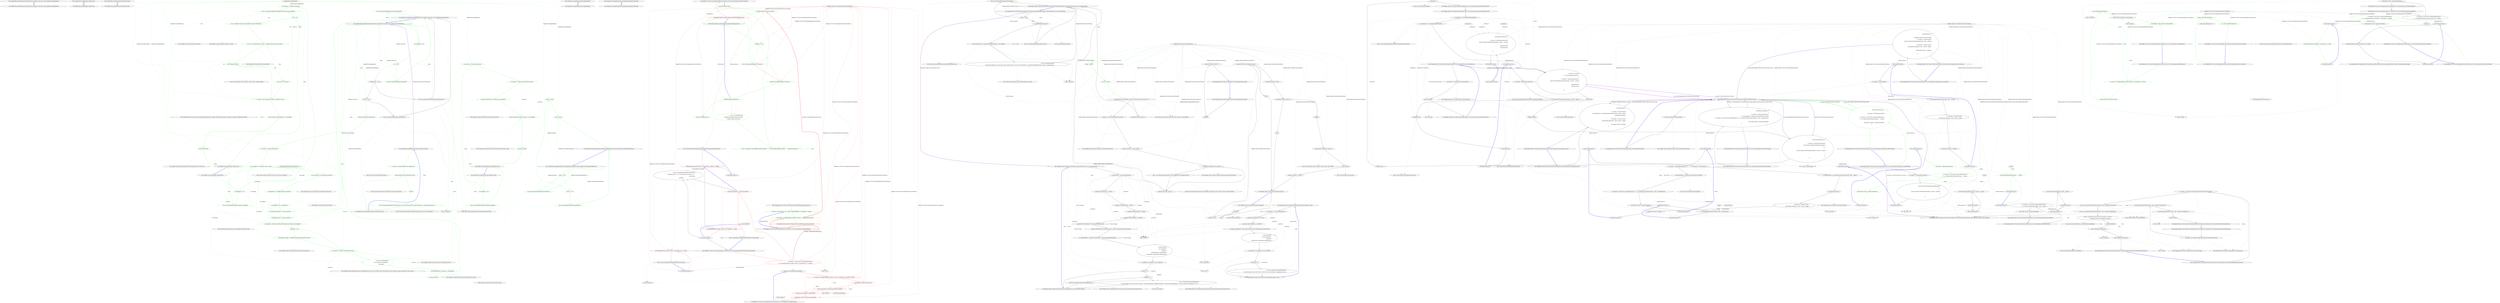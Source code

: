 digraph  {
n0 [label="Entry Hangfire.IRecurringJobManager.AddOrUpdate(string, Hangfire.Common.Job, string, Hangfire.RecurringJobOptions)", span="23-23", cluster="Hangfire.IRecurringJobManager.AddOrUpdate(string, Hangfire.Common.Job, string, Hangfire.RecurringJobOptions)"];
n1 [label="Exit Hangfire.IRecurringJobManager.AddOrUpdate(string, Hangfire.Common.Job, string, Hangfire.RecurringJobOptions)", span="23-23", cluster="Hangfire.IRecurringJobManager.AddOrUpdate(string, Hangfire.Common.Job, string, Hangfire.RecurringJobOptions)"];
n2 [label="Entry Hangfire.IRecurringJobManager.Trigger(string)", span="29-29", cluster="Hangfire.IRecurringJobManager.Trigger(string)"];
n3 [label="Exit Hangfire.IRecurringJobManager.Trigger(string)", span="29-29", cluster="Hangfire.IRecurringJobManager.Trigger(string)"];
n4 [label="Entry Hangfire.IRecurringJobManager.RemoveIfExists(string)", span="30-30", cluster="Hangfire.IRecurringJobManager.RemoveIfExists(string)"];
n5 [label="Exit Hangfire.IRecurringJobManager.RemoveIfExists(string)", span="30-30", cluster="Hangfire.IRecurringJobManager.RemoveIfExists(string)"];
m0_12 [label="Entry System.ArgumentNullException.ArgumentNullException(string)", span="0-0", cluster="System.ArgumentNullException.ArgumentNullException(string)", file="RecurringJobManager.cs"];
m0_66 [label="Entry Hangfire.Storage.InvocationData.Deserialize()", span="44-44", cluster="Hangfire.Storage.InvocationData.Deserialize()", file="RecurringJobManager.cs"];
m0_40 [label="Entry Hangfire.JobStorage.GetConnection()", span="56-56", cluster="Hangfire.JobStorage.GetConnection()", file="RecurringJobManager.cs"];
m0_14 [label="Entry Hangfire.RecurringJobManager.AddOrUpdate(string, Hangfire.Common.Job, string, Hangfire.RecurringJobOptions)", span="55-55", cluster="Hangfire.RecurringJobManager.AddOrUpdate(string, Hangfire.Common.Job, string, Hangfire.RecurringJobOptions)", file="RecurringJobManager.cs"];
m0_15 [label="recurringJobId == null", span="57-57", cluster="Hangfire.RecurringJobManager.AddOrUpdate(string, Hangfire.Common.Job, string, Hangfire.RecurringJobOptions)", color=green, community=0, file="RecurringJobManager.cs"];
m0_16 [label="throw new ArgumentNullException(nameof(recurringJobId));", span="57-57", cluster="Hangfire.RecurringJobManager.AddOrUpdate(string, Hangfire.Common.Job, string, Hangfire.RecurringJobOptions)", color=green, community=0, file="RecurringJobManager.cs"];
m0_17 [label="job == null", span="58-58", cluster="Hangfire.RecurringJobManager.AddOrUpdate(string, Hangfire.Common.Job, string, Hangfire.RecurringJobOptions)", color=green, community=0, file="RecurringJobManager.cs"];
m0_18 [label="throw new ArgumentNullException(nameof(job));", span="58-58", cluster="Hangfire.RecurringJobManager.AddOrUpdate(string, Hangfire.Common.Job, string, Hangfire.RecurringJobOptions)", color=green, community=0, file="RecurringJobManager.cs"];
m0_19 [label="cronExpression == null", span="59-59", cluster="Hangfire.RecurringJobManager.AddOrUpdate(string, Hangfire.Common.Job, string, Hangfire.RecurringJobOptions)", file="RecurringJobManager.cs"];
m0_20 [label="throw new ArgumentNullException(nameof(cronExpression));", span="59-59", cluster="Hangfire.RecurringJobManager.AddOrUpdate(string, Hangfire.Common.Job, string, Hangfire.RecurringJobOptions)", file="RecurringJobManager.cs"];
m0_21 [label="options == null", span="60-60", cluster="Hangfire.RecurringJobManager.AddOrUpdate(string, Hangfire.Common.Job, string, Hangfire.RecurringJobOptions)", file="RecurringJobManager.cs"];
m0_22 [label="throw new ArgumentNullException(nameof(options));", span="60-60", cluster="Hangfire.RecurringJobManager.AddOrUpdate(string, Hangfire.Common.Job, string, Hangfire.RecurringJobOptions)", file="RecurringJobManager.cs"];
m0_23 [label="ValidateCronExpression(cronExpression)", span="62-62", cluster="Hangfire.RecurringJobManager.AddOrUpdate(string, Hangfire.Common.Job, string, Hangfire.RecurringJobOptions)", color=green, community=0, file="RecurringJobManager.cs"];
m0_26 [label="var invocationData = InvocationData.Serialize(job)", span="67-67", cluster="Hangfire.RecurringJobManager.AddOrUpdate(string, Hangfire.Common.Job, string, Hangfire.RecurringJobOptions)", color=green, community=0, file="RecurringJobManager.cs"];
m0_28 [label="recurringJob[''Cron''] = cronExpression", span="70-70", cluster="Hangfire.RecurringJobManager.AddOrUpdate(string, Hangfire.Common.Job, string, Hangfire.RecurringJobOptions)", color=green, community=0, file="RecurringJobManager.cs"];
m0_29 [label="recurringJob[''TimeZoneId''] = options.TimeZone.Id", span="71-71", cluster="Hangfire.RecurringJobManager.AddOrUpdate(string, Hangfire.Common.Job, string, Hangfire.RecurringJobOptions)", color=green, community=0, file="RecurringJobManager.cs"];
m0_30 [label="recurringJob[''Queue''] = options.QueueName", span="72-72", cluster="Hangfire.RecurringJobManager.AddOrUpdate(string, Hangfire.Common.Job, string, Hangfire.RecurringJobOptions)", color=green, community=0, file="RecurringJobManager.cs"];
m0_31 [label="var existingJob = connection.GetAllEntriesFromHash($''recurring-job:{recurringJobId}'')", span="74-74", cluster="Hangfire.RecurringJobManager.AddOrUpdate(string, Hangfire.Common.Job, string, Hangfire.RecurringJobOptions)", color=green, community=0, file="RecurringJobManager.cs"];
m0_35 [label="transaction.SetRangeInHash(\r\n                        $''recurring-job:{recurringJobId}'',\r\n                        recurringJob)", span="82-84", cluster="Hangfire.RecurringJobManager.AddOrUpdate(string, Hangfire.Common.Job, string, Hangfire.RecurringJobOptions)", color=green, community=1, file="RecurringJobManager.cs"];
m0_36 [label="transaction.AddToSet(''recurring-jobs'', recurringJobId)", span="86-86", cluster="Hangfire.RecurringJobManager.AddOrUpdate(string, Hangfire.Common.Job, string, Hangfire.RecurringJobOptions)", color=green, community=0, file="RecurringJobManager.cs"];
m0_24 [label="var connection = _storage.GetConnection()", span="64-64", cluster="Hangfire.RecurringJobManager.AddOrUpdate(string, Hangfire.Common.Job, string, Hangfire.RecurringJobOptions)", color=green, community=0, file="RecurringJobManager.cs"];
m0_25 [label="var recurringJob = new Dictionary<string, string>()", span="66-66", cluster="Hangfire.RecurringJobManager.AddOrUpdate(string, Hangfire.Common.Job, string, Hangfire.RecurringJobOptions)", color=green, community=0, file="RecurringJobManager.cs"];
m0_34 [label="var transaction = connection.CreateWriteTransaction()", span="80-80", cluster="Hangfire.RecurringJobManager.AddOrUpdate(string, Hangfire.Common.Job, string, Hangfire.RecurringJobOptions)", color=green, community=0, file="RecurringJobManager.cs"];
m0_27 [label="recurringJob[''Job''] = JobHelper.ToJson(invocationData)", span="69-69", cluster="Hangfire.RecurringJobManager.AddOrUpdate(string, Hangfire.Common.Job, string, Hangfire.RecurringJobOptions)", color=green, community=0, file="RecurringJobManager.cs"];
m0_33 [label="recurringJob[''CreatedAt''] = JobHelper.SerializeDateTime(DateTime.UtcNow)", span="77-77", cluster="Hangfire.RecurringJobManager.AddOrUpdate(string, Hangfire.Common.Job, string, Hangfire.RecurringJobOptions)", color=green, community=0, file="RecurringJobManager.cs"];
m0_32 [label="existingJob == null", span="75-75", cluster="Hangfire.RecurringJobManager.AddOrUpdate(string, Hangfire.Common.Job, string, Hangfire.RecurringJobOptions)", color=green, community=0, file="RecurringJobManager.cs"];
m0_37 [label="transaction.Commit()", span="88-88", cluster="Hangfire.RecurringJobManager.AddOrUpdate(string, Hangfire.Common.Job, string, Hangfire.RecurringJobOptions)", color=green, community=0, file="RecurringJobManager.cs"];
m0_38 [label="Exit Hangfire.RecurringJobManager.AddOrUpdate(string, Hangfire.Common.Job, string, Hangfire.RecurringJobOptions)", span="55-55", cluster="Hangfire.RecurringJobManager.AddOrUpdate(string, Hangfire.Common.Job, string, Hangfire.RecurringJobOptions)", file="RecurringJobManager.cs"];
m0_67 [label="Entry Hangfire.States.EnqueuedState.EnqueuedState()", span="87-87", cluster="Hangfire.States.EnqueuedState.EnqueuedState()", file="RecurringJobManager.cs"];
m0_50 [label="Entry Hangfire.RecurringJobManager.Trigger(string)", span="93-93", cluster="Hangfire.RecurringJobManager.Trigger(string)", file="RecurringJobManager.cs"];
m0_51 [label="recurringJobId == null", span="95-95", cluster="Hangfire.RecurringJobManager.Trigger(string)", color=green, community=0, file="RecurringJobManager.cs"];
m0_52 [label="throw new ArgumentNullException(nameof(recurringJobId));", span="95-95", cluster="Hangfire.RecurringJobManager.Trigger(string)", color=green, community=0, file="RecurringJobManager.cs"];
m0_54 [label="var hash = connection.GetAllEntriesFromHash($''recurring-job:{recurringJobId}'')", span="99-99", cluster="Hangfire.RecurringJobManager.Trigger(string)", color=green, community=0, file="RecurringJobManager.cs"];
m0_62 [label="context.Parameters[''RecurringJobId''] = recurringJobId", span="114-114", cluster="Hangfire.RecurringJobManager.Trigger(string)", color=green, community=0, file="RecurringJobManager.cs"];
m0_53 [label="var connection = _storage.GetConnection()", span="97-97", cluster="Hangfire.RecurringJobManager.Trigger(string)", color=green, community=0, file="RecurringJobManager.cs"];
m0_61 [label="var context = new CreateContext(_storage, connection, job, state)", span="113-113", cluster="Hangfire.RecurringJobManager.Trigger(string)", color=green, community=0, file="RecurringJobManager.cs"];
m0_55 [label="hash == null", span="100-100", cluster="Hangfire.RecurringJobManager.Trigger(string)", color=green, community=0, file="RecurringJobManager.cs"];
m0_57 [label="var job = JobHelper.FromJson<InvocationData>(hash[''Job'']).Deserialize()", span="105-105", cluster="Hangfire.RecurringJobManager.Trigger(string)", color=green, community=0, file="RecurringJobManager.cs"];
m0_59 [label="hash.ContainsKey(''Queue'')", span="108-108", cluster="Hangfire.RecurringJobManager.Trigger(string)", color=green, community=0, file="RecurringJobManager.cs"];
m0_60 [label="state.Queue = hash[''Queue'']", span="110-110", cluster="Hangfire.RecurringJobManager.Trigger(string)", color=green, community=0, file="RecurringJobManager.cs"];
m0_56 [label="return;", span="102-102", cluster="Hangfire.RecurringJobManager.Trigger(string)", color=green, community=0, file="RecurringJobManager.cs"];
m0_58 [label="var state = new EnqueuedState { Reason = ''Triggered using recurring job manager'' }", span="106-106", cluster="Hangfire.RecurringJobManager.Trigger(string)", color=green, community=0, file="RecurringJobManager.cs"];
m0_63 [label="_factory.Create(context)", span="115-115", cluster="Hangfire.RecurringJobManager.Trigger(string)", color=green, community=0, file="RecurringJobManager.cs"];
m0_64 [label="Exit Hangfire.RecurringJobManager.Trigger(string)", span="93-93", cluster="Hangfire.RecurringJobManager.Trigger(string)", file="RecurringJobManager.cs"];
m0_71 [label="Entry Hangfire.RecurringJobManager.RemoveIfExists(string)", span="119-119", cluster="Hangfire.RecurringJobManager.RemoveIfExists(string)", file="RecurringJobManager.cs"];
m0_72 [label="recurringJobId == null", span="121-121", cluster="Hangfire.RecurringJobManager.RemoveIfExists(string)", color=green, community=0, file="RecurringJobManager.cs"];
m0_73 [label="throw new ArgumentNullException(nameof(recurringJobId));", span="121-121", cluster="Hangfire.RecurringJobManager.RemoveIfExists(string)", color=green, community=0, file="RecurringJobManager.cs"];
m0_76 [label="transaction.RemoveHash($''recurring-job:{recurringJobId}'')", span="126-126", cluster="Hangfire.RecurringJobManager.RemoveIfExists(string)", color=green, community=0, file="RecurringJobManager.cs"];
m0_77 [label="transaction.RemoveFromSet(''recurring-jobs'', recurringJobId)", span="127-127", cluster="Hangfire.RecurringJobManager.RemoveIfExists(string)", color=green, community=0, file="RecurringJobManager.cs"];
m0_74 [label="var connection = _storage.GetConnection()", span="123-123", cluster="Hangfire.RecurringJobManager.RemoveIfExists(string)", color=green, community=0, file="RecurringJobManager.cs"];
m0_75 [label="var transaction = connection.CreateWriteTransaction()", span="124-124", cluster="Hangfire.RecurringJobManager.RemoveIfExists(string)", color=green, community=0, file="RecurringJobManager.cs"];
m0_78 [label="transaction.Commit()", span="129-129", cluster="Hangfire.RecurringJobManager.RemoveIfExists(string)", color=green, community=0, file="RecurringJobManager.cs"];
m0_79 [label="Exit Hangfire.RecurringJobManager.RemoveIfExists(string)", span="119-119", cluster="Hangfire.RecurringJobManager.RemoveIfExists(string)", file="RecurringJobManager.cs"];
m0_0 [label="Entry Hangfire.RecurringJobManager.RecurringJobManager()", span="36-36", cluster="Hangfire.RecurringJobManager.RecurringJobManager()", file="RecurringJobManager.cs"];
m0_1 [label="Exit Hangfire.RecurringJobManager.RecurringJobManager()", span="36-36", cluster="Hangfire.RecurringJobManager.RecurringJobManager()", file="RecurringJobManager.cs"];
m0_89 [label="Entry System.ArgumentException.ArgumentException(string, string, System.Exception)", span="0-0", cluster="System.ArgumentException.ArgumentException(string, string, System.Exception)", file="RecurringJobManager.cs"];
m0_81 [label="Entry Hangfire.Storage.IWriteOnlyTransaction.RemoveFromSet(string, string)", span="43-43", cluster="Hangfire.Storage.IWriteOnlyTransaction.RemoveFromSet(string, string)", file="RecurringJobManager.cs"];
m0_68 [label="Entry System.Collections.Generic.Dictionary<TKey, TValue>.ContainsKey(TKey)", span="0-0", cluster="System.Collections.Generic.Dictionary<TKey, TValue>.ContainsKey(TKey)", file="RecurringJobManager.cs"];
m0_42 [label="Entry Hangfire.Storage.InvocationData.Serialize(Hangfire.Common.Job)", span="69-69", cluster="Hangfire.Storage.InvocationData.Serialize(Hangfire.Common.Job)", file="RecurringJobManager.cs"];
m0_69 [label="Entry Hangfire.Client.CreateContext.CreateContext(Hangfire.JobStorage, Hangfire.Storage.IStorageConnection, Hangfire.Common.Job, Hangfire.States.IState)", span="37-37", cluster="Hangfire.Client.CreateContext.CreateContext(Hangfire.JobStorage, Hangfire.Storage.IStorageConnection, Hangfire.Common.Job, Hangfire.States.IState)", file="RecurringJobManager.cs"];
m0_2 [label="Entry Hangfire.RecurringJobManager.RecurringJobManager(Hangfire.JobStorage)", span="41-41", cluster="Hangfire.RecurringJobManager.RecurringJobManager(Hangfire.JobStorage)", file="RecurringJobManager.cs"];
m0_3 [label="Exit Hangfire.RecurringJobManager.RecurringJobManager(Hangfire.JobStorage)", span="41-41", cluster="Hangfire.RecurringJobManager.RecurringJobManager(Hangfire.JobStorage)", file="RecurringJobManager.cs"];
m0_13 [label="Entry Unk.nameof", span="", cluster="Unk.nameof", file="RecurringJobManager.cs"];
m0_46 [label="Entry Hangfire.Storage.IStorageConnection.CreateWriteTransaction()", span="27-27", cluster="Hangfire.Storage.IStorageConnection.CreateWriteTransaction()", file="RecurringJobManager.cs"];
m0_48 [label="Entry Hangfire.Storage.IWriteOnlyTransaction.AddToSet(string, string)", span="41-41", cluster="Hangfire.Storage.IWriteOnlyTransaction.AddToSet(string, string)", file="RecurringJobManager.cs"];
m0_41 [label="Entry System.Collections.Generic.Dictionary<TKey, TValue>.Dictionary()", span="0-0", cluster="System.Collections.Generic.Dictionary<TKey, TValue>.Dictionary()", file="RecurringJobManager.cs"];
m0_47 [label="Entry Hangfire.Storage.IWriteOnlyTransaction.SetRangeInHash(string, System.Collections.Generic.IEnumerable<System.Collections.Generic.KeyValuePair<string, string>>)", span="51-51", cluster="Hangfire.Storage.IWriteOnlyTransaction.SetRangeInHash(string, System.Collections.Generic.IEnumerable<System.Collections.Generic.KeyValuePair<string, string>>)", file="RecurringJobManager.cs"];
m0_45 [label="Entry Hangfire.Common.JobHelper.SerializeDateTime(System.DateTime)", span="68-68", cluster="Hangfire.Common.JobHelper.SerializeDateTime(System.DateTime)", file="RecurringJobManager.cs"];
m0_65 [label="Entry Hangfire.Common.JobHelper.FromJson<T>(string)", span="39-39", cluster="Hangfire.Common.JobHelper.FromJson<T>(string)", file="RecurringJobManager.cs"];
m0_39 [label="Entry Hangfire.RecurringJobManager.ValidateCronExpression(string)", span="133-133", cluster="Hangfire.RecurringJobManager.ValidateCronExpression(string)", file="RecurringJobManager.cs"];
m0_82 [label="var schedule = CrontabSchedule.Parse(cronExpression)", span="137-137", cluster="Hangfire.RecurringJobManager.ValidateCronExpression(string)", color=green, community=0, file="RecurringJobManager.cs"];
m0_85 [label="throw new ArgumentException(''CRON expression is invalid. Please see the inner exception for details.'', nameof(cronExpression), ex);", span="142-142", cluster="Hangfire.RecurringJobManager.ValidateCronExpression(string)", color=green, community=0, file="RecurringJobManager.cs"];
m0_83 [label="schedule.GetNextOccurrence(DateTime.UtcNow)", span="138-138", cluster="Hangfire.RecurringJobManager.ValidateCronExpression(string)", color=green, community=0, file="RecurringJobManager.cs"];
m0_84 [label=Exception, span="140-140", cluster="Hangfire.RecurringJobManager.ValidateCronExpression(string)", color=green, community=0, file="RecurringJobManager.cs"];
m0_86 [label="Exit Hangfire.RecurringJobManager.ValidateCronExpression(string)", span="133-133", cluster="Hangfire.RecurringJobManager.ValidateCronExpression(string)", file="RecurringJobManager.cs"];
m0_49 [label="Entry Hangfire.Storage.IWriteOnlyTransaction.Commit()", span="54-54", cluster="Hangfire.Storage.IWriteOnlyTransaction.Commit()", file="RecurringJobManager.cs"];
m0_43 [label="Entry Hangfire.Common.JobHelper.ToJson(object)", span="32-32", cluster="Hangfire.Common.JobHelper.ToJson(object)", file="RecurringJobManager.cs"];
m0_4 [label="Entry Hangfire.RecurringJobManager.RecurringJobManager(Hangfire.JobStorage, Hangfire.Client.IBackgroundJobFactory)", span="46-46", cluster="Hangfire.RecurringJobManager.RecurringJobManager(Hangfire.JobStorage, Hangfire.Client.IBackgroundJobFactory)", file="RecurringJobManager.cs"];
m0_5 [label="storage == null", span="48-48", cluster="Hangfire.RecurringJobManager.RecurringJobManager(Hangfire.JobStorage, Hangfire.Client.IBackgroundJobFactory)", color=green, community=0, file="RecurringJobManager.cs"];
m0_6 [label="throw new ArgumentNullException(nameof(storage));", span="48-48", cluster="Hangfire.RecurringJobManager.RecurringJobManager(Hangfire.JobStorage, Hangfire.Client.IBackgroundJobFactory)", color=green, community=0, file="RecurringJobManager.cs"];
m0_7 [label="factory == null", span="49-49", cluster="Hangfire.RecurringJobManager.RecurringJobManager(Hangfire.JobStorage, Hangfire.Client.IBackgroundJobFactory)", color=green, community=0, file="RecurringJobManager.cs"];
m0_8 [label="throw new ArgumentNullException(nameof(factory));", span="49-49", cluster="Hangfire.RecurringJobManager.RecurringJobManager(Hangfire.JobStorage, Hangfire.Client.IBackgroundJobFactory)", color=green, community=0, file="RecurringJobManager.cs"];
m0_9 [label="_storage = storage", span="51-51", cluster="Hangfire.RecurringJobManager.RecurringJobManager(Hangfire.JobStorage, Hangfire.Client.IBackgroundJobFactory)", color=green, community=0, file="RecurringJobManager.cs"];
m0_10 [label="_factory = factory", span="52-52", cluster="Hangfire.RecurringJobManager.RecurringJobManager(Hangfire.JobStorage, Hangfire.Client.IBackgroundJobFactory)", color=green, community=0, file="RecurringJobManager.cs"];
m0_11 [label="Exit Hangfire.RecurringJobManager.RecurringJobManager(Hangfire.JobStorage, Hangfire.Client.IBackgroundJobFactory)", span="46-46", cluster="Hangfire.RecurringJobManager.RecurringJobManager(Hangfire.JobStorage, Hangfire.Client.IBackgroundJobFactory)", file="RecurringJobManager.cs"];
m0_44 [label="Entry Hangfire.Storage.IStorageConnection.GetAllEntriesFromHash(string)", span="64-64", cluster="Hangfire.Storage.IStorageConnection.GetAllEntriesFromHash(string)", file="RecurringJobManager.cs"];
m0_80 [label="Entry Hangfire.Storage.IWriteOnlyTransaction.RemoveHash(string)", span="52-52", cluster="Hangfire.Storage.IWriteOnlyTransaction.RemoveHash(string)", file="RecurringJobManager.cs"];
m0_87 [label="Entry NCrontab.CrontabSchedule.Parse(string)", span="93-93", cluster="NCrontab.CrontabSchedule.Parse(string)", file="RecurringJobManager.cs"];
m0_88 [label="Entry NCrontab.CrontabSchedule.GetNextOccurrence(System.DateTime)", span="193-193", cluster="NCrontab.CrontabSchedule.GetNextOccurrence(System.DateTime)", file="RecurringJobManager.cs"];
m0_70 [label="Entry Hangfire.Client.IBackgroundJobFactory.Create(Hangfire.Client.CreateContext)", span="31-31", cluster="Hangfire.Client.IBackgroundJobFactory.Create(Hangfire.Client.CreateContext)", file="RecurringJobManager.cs"];
m0_90 [label="Hangfire.RecurringJobManager", span="", file="RecurringJobManager.cs"];
m1_11 [label="Exit Hangfire.Core.Tests.Server.BackgroundProcessContextFacts.Ctor_ThrowsAnException_WhenServerIdIsNull()", span="25-25", cluster="Hangfire.Core.Tests.Server.BackgroundProcessContextFacts.Ctor_ThrowsAnException_WhenServerIdIsNull()", file="RecurringJobManagerExtensions.cs"];
m1_42 [label="Entry Unk.Same", span="", cluster="Unk.Same", file="RecurringJobManagerExtensions.cs"];
m1_31 [label="new BackgroundProcessContext(_serverId, _storage.Object, null, _cts.Token)", span="46-46", cluster="lambda expression", file="RecurringJobManagerExtensions.cs", color=red, community=0];
m1_13 [label="Entry HangFire.SqlServer.SqlServerObjectsInstaller.IsSqlEditionSupported(SqlConnection)", span="56-56", cluster="HangFire.SqlServer.SqlServerObjectsInstaller.IsSqlEditionSupported(SqlConnection)", file="RecurringJobManagerExtensions.cs"];
m1_25 [label="throw new InvalidOperationException(String.Format(\r\n                        ''Requested resource `{0}` was not found in the assembly `{1}`.'',\r\n                        resourceName,\r\n                        assembly));", span="68-71", cluster="HangFire.SqlServer.SqlServerObjectsInstaller.GetStringResource(System.Reflection.Assembly, string)", file="RecurringJobManagerExtensions.cs"];
m1_15 [label="new BackgroundProcessContext(null, _storage.Object, _properties, _cts.Token)", span="28-28", cluster="lambda expression", file="RecurringJobManagerExtensions.cs", color=red, community=0];
m1_23 [label="new BackgroundProcessContext(_serverId, null, _properties, _cts.Token)", span="37-37", cluster="lambda expression", file="RecurringJobManagerExtensions.cs", color=red, community=0];
m1_27 [label="var exception = Assert.Throws<ArgumentNullException>(\r\n                () => new BackgroundProcessContext(_serverId, _storage.Object, null, _cts.Token))", span="45-46", cluster="Hangfire.Core.Tests.Server.BackgroundProcessContextFacts.Ctor_ThrowsAnException_WhenPropertiesArgumentIsNull()", file="RecurringJobManagerExtensions.cs", color=red, community=0];
m1_24 [label="Exit lambda expression", span="37-37", cluster="lambda expression", file="RecurringJobManagerExtensions.cs"];
m1_26 [label="Entry Hangfire.Core.Tests.Server.BackgroundProcessContextFacts.Ctor_ThrowsAnException_WhenPropertiesArgumentIsNull()", span="43-43", cluster="Hangfire.Core.Tests.Server.BackgroundProcessContextFacts.Ctor_ThrowsAnException_WhenPropertiesArgumentIsNull()", file="RecurringJobManagerExtensions.cs"];
m1_28 [label="Assert.Equal(''properties'', exception.ParamName)", span="48-48", cluster="Hangfire.Core.Tests.Server.BackgroundProcessContextFacts.Ctor_ThrowsAnException_WhenPropertiesArgumentIsNull()", file="RecurringJobManagerExtensions.cs", color=red, community=0];
m1_12 [label="Entry Unk.>", span="", cluster="Unk.>", file="RecurringJobManagerExtensions.cs"];
m1_16 [label="Exit lambda expression", span="28-28", cluster="lambda expression", file="RecurringJobManagerExtensions.cs"];
m1_18 [label="var edition = connection.Query<int>(''SELECT SERVERPROPERTY ( 'EngineEdition' )'').Single()", span="58-58", cluster="HangFire.SqlServer.SqlServerObjectsInstaller.IsSqlEditionSupported(SqlConnection)", file="RecurringJobManagerExtensions.cs", color=green, community=0];
m1_19 [label="return edition >= SqlEngineEdition.Standard && edition <= SqlEngineEdition.Express;", span="59-59", cluster="HangFire.SqlServer.SqlServerObjectsInstaller.IsSqlEditionSupported(SqlConnection)", color=green, community=0, file="RecurringJobManagerExtensions.cs"];
m1_20 [label="Exit HangFire.SqlServer.SqlServerObjectsInstaller.IsSqlEditionSupported(SqlConnection)", span="56-56", cluster="HangFire.SqlServer.SqlServerObjectsInstaller.IsSqlEditionSupported(SqlConnection)", color=red, community=0, file="RecurringJobManagerExtensions.cs"];
m1_21 [label="Exit Hangfire.Core.Tests.Server.BackgroundProcessContextFacts.Ctor_ThrowsAnException_WhenStorageIsNull()", span="34-34", cluster="Hangfire.Core.Tests.Server.BackgroundProcessContextFacts.Ctor_ThrowsAnException_WhenStorageIsNull()", file="RecurringJobManagerExtensions.cs"];
m1_17 [label="Entry Unk.Execute", span="", cluster="Unk.Execute", file="RecurringJobManagerExtensions.cs"];
m1_29 [label="Entry System.Reflection.Assembly.GetManifestResourceStream(string)", span="0-0", cluster="System.Reflection.Assembly.GetManifestResourceStream(string)", file="RecurringJobManagerExtensions.cs"];
m1_30 [label="Entry lambda expression", span="46-46", cluster="lambda expression", file="RecurringJobManagerExtensions.cs"];
m1_40 [label="Entry Unk.SequenceEqual", span="", cluster="Unk.SequenceEqual", file="RecurringJobManagerExtensions.cs"];
m1_6 [label="var script = GetStringResource(\r\n                typeof(SqlServerObjectsInstaller).Assembly, \r\n                ''HangFire.SqlServer.Install.sql'')", span="45-47", cluster="HangFire.SqlServer.SqlServerObjectsInstaller.Install(SqlConnection)", file="RecurringJobManagerExtensions.cs", color=green, community=0];
m1_0 [label="Entry HangFire.SqlServer.SqlServerObjectsInstaller.Install(SqlConnection)", span="34-34", cluster="HangFire.SqlServer.SqlServerObjectsInstaller.Install(SqlConnection)", file="RecurringJobManagerExtensions.cs"];
m1_1 [label="connection == null", span="36-36", cluster="HangFire.SqlServer.SqlServerObjectsInstaller.Install(SqlConnection)", color=green, community=0, file="RecurringJobManagerExtensions.cs"];
m1_2 [label="throw new ArgumentNullException(''connection'');", span="36-36", cluster="HangFire.SqlServer.SqlServerObjectsInstaller.Install(SqlConnection)", color=green, community=0, file="RecurringJobManagerExtensions.cs"];
m1_3 [label="Log.Info(''Start installing HangFire SQL objects...'')", span="38-38", cluster="HangFire.SqlServer.SqlServerObjectsInstaller.Install(SqlConnection)", color=green, community=0, file="RecurringJobManagerExtensions.cs"];
m1_4 [label="!IsSqlEditionSupported(connection)", span="40-40", cluster="HangFire.SqlServer.SqlServerObjectsInstaller.Install(SqlConnection)", file="RecurringJobManagerExtensions.cs", color=green, community=0];
m1_7 [label="script = script.Replace(''SET @TARGET_SCHEMA_VERSION = 2;'', ''SET @TARGET_SCHEMA_VERSION = '' + RequiredSchemaVersion + '';'')", span="49-49", cluster="HangFire.SqlServer.SqlServerObjectsInstaller.Install(SqlConnection)", file="RecurringJobManagerExtensions.cs", color=green, community=0];
m1_14 [label="Entry System.PlatformNotSupportedException.PlatformNotSupportedException(string)", span="0-0", cluster="System.PlatformNotSupportedException.PlatformNotSupportedException(string)", file="RecurringJobManagerExtensions.cs"];
m1_22 [label="Entry Unk.Single", span="", cluster="Unk.Single", file="RecurringJobManagerExtensions.cs"];
m1_32 [label="Entry System.IO.StreamReader.StreamReader(System.IO.Stream)", span="0-0", cluster="System.IO.StreamReader.StreamReader(System.IO.Stream)", file="RecurringJobManagerExtensions.cs"];
m1_8 [label="connection.Execute(script)", span="51-51", cluster="HangFire.SqlServer.SqlServerObjectsInstaller.Install(SqlConnection)", file="RecurringJobManagerExtensions.cs", color=green, community=0];
m1_9 [label="Log.Info(''HangFire SQL objects installed.'')", span="53-53", cluster="HangFire.SqlServer.SqlServerObjectsInstaller.Install(SqlConnection)", color=green, community=0, file="RecurringJobManagerExtensions.cs"];
m1_10 [label="Exit HangFire.SqlServer.SqlServerObjectsInstaller.Install(SqlConnection)", span="34-34", cluster="HangFire.SqlServer.SqlServerObjectsInstaller.Install(SqlConnection)", color=red, community=0, file="RecurringJobManagerExtensions.cs"];
m1_33 [label="Entry System.IO.StreamReader.ReadToEnd()", span="0-0", cluster="System.IO.StreamReader.ReadToEnd()", file="RecurringJobManagerExtensions.cs"];
m1_34 [label="var context = new BackgroundProcessContext(_serverId, _storage.Object, _properties, _cts.Token)", span="54-54", cluster="Hangfire.Core.Tests.Server.BackgroundProcessContextFacts.Ctor_CorrectlyInitializes_AllTheProperties()", color=red, community=0, file="RecurringJobManagerExtensions.cs"];
m1_35 [label="Assert.Equal(_serverId, context.ServerId)", span="56-56", cluster="Hangfire.Core.Tests.Server.BackgroundProcessContextFacts.Ctor_CorrectlyInitializes_AllTheProperties()", color=red, community=0, file="RecurringJobManagerExtensions.cs"];
m1_36 [label="Assert.True(_properties.SequenceEqual(context.Properties))", span="57-57", cluster="Hangfire.Core.Tests.Server.BackgroundProcessContextFacts.Ctor_CorrectlyInitializes_AllTheProperties()", color=red, community=0, file="RecurringJobManagerExtensions.cs"];
m1_37 [label="Assert.Same(_storage.Object, context.Storage)", span="58-58", cluster="Hangfire.Core.Tests.Server.BackgroundProcessContextFacts.Ctor_CorrectlyInitializes_AllTheProperties()", color=red, community=0, file="RecurringJobManagerExtensions.cs"];
m1_38 [label="Assert.Equal(_cts.Token, context.CancellationToken)", span="59-59", cluster="Hangfire.Core.Tests.Server.BackgroundProcessContextFacts.Ctor_CorrectlyInitializes_AllTheProperties()", color=red, community=0, file="RecurringJobManagerExtensions.cs"];
m1_39 [label="Exit Hangfire.Core.Tests.Server.BackgroundProcessContextFacts.Ctor_CorrectlyInitializes_AllTheProperties()", span="52-52", cluster="Hangfire.Core.Tests.Server.BackgroundProcessContextFacts.Ctor_CorrectlyInitializes_AllTheProperties()", file="RecurringJobManagerExtensions.cs"];
m1_5 [label="Entry Mock<JobStorage>.cstr", span="", cluster="Mock<JobStorage>.cstr", color=green, community=0, file="RecurringJobManagerExtensions.cs"];
m1_41 [label="Entry Unk.True", span="", cluster="Unk.True", file="RecurringJobManagerExtensions.cs"];
m1_43 [label="Hangfire.Core.Tests.Server.BackgroundProcessContextFacts", span="", file="RecurringJobManagerExtensions.cs"];
m2_21 [label="Entry System.ArgumentNullException.ArgumentNullException(string)", span="0-0", cluster="System.ArgumentNullException.ArgumentNullException(string)", file="SqlServerDistributedLock.cs"];
m2_26 [label="Entry Hangfire.SqlServer.SqlServerStorage.CreateAndOpenConnection()", span="228-228", cluster="Hangfire.SqlServer.SqlServerStorage.CreateAndOpenConnection()", file="SqlServerDistributedLock.cs"];
m2_28 [label="Entry Hangfire.SqlServer.SqlServerStorage.IsExistingConnection(IDbConnection)", span="241-241", cluster="Hangfire.SqlServer.SqlServerStorage.IsExistingConnection(IDbConnection)", file="SqlServerDistributedLock.cs"];
m2_71 [label="Entry Hangfire.SqlServer.SqlServerDistributedLockException.SqlServerDistributedLockException(string)", span="22-22", cluster="Hangfire.SqlServer.SqlServerDistributedLockException.SqlServerDistributedLockException(string)", file="SqlServerDistributedLock.cs"];
m2_47 [label="Entry Hangfire.SqlServer.SqlServerDistributedLock.ExecuteKeepAliveQuery(object)", span="120-120", cluster="Hangfire.SqlServer.SqlServerDistributedLock.ExecuteKeepAliveQuery(object)", file="SqlServerDistributedLock.cs"];
m2_48 [label=_lockObject, span="122-122", cluster="Hangfire.SqlServer.SqlServerDistributedLock.ExecuteKeepAliveQuery(object)", file="SqlServerDistributedLock.cs"];
m2_49 [label="_connection?.Execute(''SELECT 1;'')", span="126-126", cluster="Hangfire.SqlServer.SqlServerDistributedLock.ExecuteKeepAliveQuery(object)", file="SqlServerDistributedLock.cs"];
m2_50 [label="Exit Hangfire.SqlServer.SqlServerDistributedLock.ExecuteKeepAliveQuery(object)", span="120-120", cluster="Hangfire.SqlServer.SqlServerDistributedLock.ExecuteKeepAliveQuery(object)", file="SqlServerDistributedLock.cs"];
m2_46 [label="Entry Hangfire.SqlServer.SqlServerDistributedLock.Release(IDbConnection, string)", span="173-173", cluster="Hangfire.SqlServer.SqlServerDistributedLock.Release(IDbConnection, string)", file="SqlServerDistributedLock.cs"];
m2_73 [label="var parameters = new DynamicParameters()", span="175-175", cluster="Hangfire.SqlServer.SqlServerDistributedLock.Release(IDbConnection, string)", file="SqlServerDistributedLock.cs"];
m2_74 [label="parameters.Add(''@Resource'', resource)", span="176-176", cluster="Hangfire.SqlServer.SqlServerDistributedLock.Release(IDbConnection, string)", file="SqlServerDistributedLock.cs"];
m2_77 [label="connection.Execute(\r\n                @''sp_releaseapplock'',\r\n                parameters,\r\n                commandType: CommandType.StoredProcedure)", span="180-183", cluster="Hangfire.SqlServer.SqlServerDistributedLock.Release(IDbConnection, string)", file="SqlServerDistributedLock.cs"];
m2_80 [label="throw new SqlServerDistributedLockException(\r\n                    $''Could not release a lock on the resource '{resource}': Server returned the '{releaseResult}' error.'');", span="189-190", cluster="Hangfire.SqlServer.SqlServerDistributedLock.Release(IDbConnection, string)", file="SqlServerDistributedLock.cs"];
m2_79 [label="releaseResult < 0", span="187-187", cluster="Hangfire.SqlServer.SqlServerDistributedLock.Release(IDbConnection, string)", file="SqlServerDistributedLock.cs"];
m2_75 [label="parameters.Add(''@LockOwner'', LockOwner)", span="177-177", cluster="Hangfire.SqlServer.SqlServerDistributedLock.Release(IDbConnection, string)", file="SqlServerDistributedLock.cs"];
m2_76 [label="parameters.Add(''@Result'', dbType: DbType.Int32, direction: ParameterDirection.ReturnValue)", span="178-178", cluster="Hangfire.SqlServer.SqlServerDistributedLock.Release(IDbConnection, string)", file="SqlServerDistributedLock.cs"];
m2_78 [label="var releaseResult = parameters.Get<int>(''@Result'')", span="185-185", cluster="Hangfire.SqlServer.SqlServerDistributedLock.Release(IDbConnection, string)", file="SqlServerDistributedLock.cs"];
m2_81 [label="Exit Hangfire.SqlServer.SqlServerDistributedLock.Release(IDbConnection, string)", span="173-173", cluster="Hangfire.SqlServer.SqlServerDistributedLock.Release(IDbConnection, string)", file="SqlServerDistributedLock.cs"];
m2_25 [label="Entry System.Collections.Generic.Dictionary<TKey, TValue>.ContainsKey(TKey)", span="0-0", cluster="System.Collections.Generic.Dictionary<TKey, TValue>.ContainsKey(TKey)", file="SqlServerDistributedLock.cs"];
m2_69 [label="Entry Unk.>", span="", cluster="Unk.>", file="SqlServerDistributedLock.cs"];
m2_30 [label="Entry Hangfire.SqlServer.SqlServerDistributedLock.Dispose()", span="87-87", cluster="Hangfire.SqlServer.SqlServerDistributedLock.Dispose()", file="SqlServerDistributedLock.cs"];
m2_31 [label=_completed, span="89-89", cluster="Hangfire.SqlServer.SqlServerDistributedLock.Dispose()", file="SqlServerDistributedLock.cs"];
m2_33 [label="_completed = true", span="91-91", cluster="Hangfire.SqlServer.SqlServerDistributedLock.Dispose()", file="SqlServerDistributedLock.cs"];
m2_34 [label="!AcquiredLocks.Value.ContainsKey(_resource)", span="93-93", cluster="Hangfire.SqlServer.SqlServerDistributedLock.Dispose()", file="SqlServerDistributedLock.cs"];
m2_36 [label="AcquiredLocks.Value[_resource]--", span="95-95", cluster="Hangfire.SqlServer.SqlServerDistributedLock.Dispose()", file="SqlServerDistributedLock.cs"];
m2_37 [label="AcquiredLocks.Value[_resource] != 0", span="97-97", cluster="Hangfire.SqlServer.SqlServerDistributedLock.Dispose()", file="SqlServerDistributedLock.cs"];
m2_39 [label=_lockObject, span="99-99", cluster="Hangfire.SqlServer.SqlServerDistributedLock.Dispose()", file="SqlServerDistributedLock.cs"];
m2_40 [label="AcquiredLocks.Value.Remove(_resource)", span="106-106", cluster="Hangfire.SqlServer.SqlServerDistributedLock.Dispose()", file="SqlServerDistributedLock.cs"];
m2_41 [label="_timer?.Dispose()", span="108-108", cluster="Hangfire.SqlServer.SqlServerDistributedLock.Dispose()", file="SqlServerDistributedLock.cs"];
m2_42 [label="Release(_connection, _resource)", span="110-110", cluster="Hangfire.SqlServer.SqlServerDistributedLock.Dispose()", file="SqlServerDistributedLock.cs"];
m2_32 [label="return;", span="89-89", cluster="Hangfire.SqlServer.SqlServerDistributedLock.Dispose()", file="SqlServerDistributedLock.cs"];
m2_35 [label="return;", span="93-93", cluster="Hangfire.SqlServer.SqlServerDistributedLock.Dispose()", file="SqlServerDistributedLock.cs"];
m2_38 [label="return;", span="97-97", cluster="Hangfire.SqlServer.SqlServerDistributedLock.Dispose()", file="SqlServerDistributedLock.cs"];
m2_43 [label="Exit Hangfire.SqlServer.SqlServerDistributedLock.Dispose()", span="87-87", cluster="Hangfire.SqlServer.SqlServerDistributedLock.Dispose()", file="SqlServerDistributedLock.cs"];
m2_22 [label="Entry Unk.nameof", span="", cluster="Unk.nameof", file="SqlServerDistributedLock.cs"];
m2_67 [label="Entry DynamicParameters.cstr", span="", cluster="DynamicParameters.cstr", file="SqlServerDistributedLock.cs"];
m2_68 [label="Entry Unk.Add", span="", cluster="Unk.Add", file="SqlServerDistributedLock.cs"];
m2_4 [label="Entry Hangfire.SqlServer.SqlServerDistributedLock.SqlServerDistributedLock(Hangfire.SqlServer.SqlServerStorage, string, System.TimeSpan)", span="58-58", cluster="Hangfire.SqlServer.SqlServerDistributedLock.SqlServerDistributedLock(Hangfire.SqlServer.SqlServerStorage, string, System.TimeSpan)", file="SqlServerDistributedLock.cs"];
m2_11 [label="_storage = storage", span="65-65", cluster="Hangfire.SqlServer.SqlServerDistributedLock.SqlServerDistributedLock(Hangfire.SqlServer.SqlServerStorage, string, System.TimeSpan)", color=green, community=0, file="SqlServerDistributedLock.cs"];
m2_9 [label="timeout.TotalSeconds + CommandTimeoutAdditionSeconds > Int32.MaxValue", span="62-62", cluster="Hangfire.SqlServer.SqlServerDistributedLock.SqlServerDistributedLock(Hangfire.SqlServer.SqlServerStorage, string, System.TimeSpan)", file="SqlServerDistributedLock.cs"];
m2_12 [label="_resource = resource", span="66-66", cluster="Hangfire.SqlServer.SqlServerDistributedLock.SqlServerDistributedLock(Hangfire.SqlServer.SqlServerStorage, string, System.TimeSpan)", color=green, community=0, file="SqlServerDistributedLock.cs"];
m2_13 [label="!AcquiredLocks.Value.ContainsKey(_resource) || AcquiredLocks.Value[_resource] == 0", span="68-68", cluster="Hangfire.SqlServer.SqlServerDistributedLock.SqlServerDistributedLock(Hangfire.SqlServer.SqlServerStorage, string, System.TimeSpan)", file="SqlServerDistributedLock.cs"];
m2_14 [label="_connection = storage.CreateAndOpenConnection()", span="70-70", cluster="Hangfire.SqlServer.SqlServerDistributedLock.SqlServerDistributedLock(Hangfire.SqlServer.SqlServerStorage, string, System.TimeSpan)", file="SqlServerDistributedLock.cs"];
m2_15 [label="Acquire(_connection, _resource, timeout)", span="72-72", cluster="Hangfire.SqlServer.SqlServerDistributedLock.SqlServerDistributedLock(Hangfire.SqlServer.SqlServerStorage, string, System.TimeSpan)", file="SqlServerDistributedLock.cs"];
m2_16 [label="!_storage.IsExistingConnection(_connection)", span="74-74", cluster="Hangfire.SqlServer.SqlServerDistributedLock.SqlServerDistributedLock(Hangfire.SqlServer.SqlServerStorage, string, System.TimeSpan)", file="SqlServerDistributedLock.cs"];
m2_17 [label="_timer = new Timer(ExecuteKeepAliveQuery, null, KeepAliveInterval, KeepAliveInterval)", span="76-76", cluster="Hangfire.SqlServer.SqlServerDistributedLock.SqlServerDistributedLock(Hangfire.SqlServer.SqlServerStorage, string, System.TimeSpan)", file="SqlServerDistributedLock.cs"];
m2_18 [label="AcquiredLocks.Value[_resource] = 1", span="79-79", cluster="Hangfire.SqlServer.SqlServerDistributedLock.SqlServerDistributedLock(Hangfire.SqlServer.SqlServerStorage, string, System.TimeSpan)", file="SqlServerDistributedLock.cs"];
m2_19 [label="AcquiredLocks.Value[_resource]++", span="83-83", cluster="Hangfire.SqlServer.SqlServerDistributedLock.SqlServerDistributedLock(Hangfire.SqlServer.SqlServerStorage, string, System.TimeSpan)", file="SqlServerDistributedLock.cs"];
m2_5 [label="storage == null", span="60-60", cluster="Hangfire.SqlServer.SqlServerDistributedLock.SqlServerDistributedLock(Hangfire.SqlServer.SqlServerStorage, string, System.TimeSpan)", file="SqlServerDistributedLock.cs"];
m2_6 [label="throw new ArgumentNullException(nameof(storage));", span="60-60", cluster="Hangfire.SqlServer.SqlServerDistributedLock.SqlServerDistributedLock(Hangfire.SqlServer.SqlServerStorage, string, System.TimeSpan)", file="SqlServerDistributedLock.cs"];
m2_7 [label="String.IsNullOrEmpty(resource)", span="61-61", cluster="Hangfire.SqlServer.SqlServerDistributedLock.SqlServerDistributedLock(Hangfire.SqlServer.SqlServerStorage, string, System.TimeSpan)", file="SqlServerDistributedLock.cs"];
m2_8 [label="throw new ArgumentNullException(nameof(resource));", span="61-61", cluster="Hangfire.SqlServer.SqlServerDistributedLock.SqlServerDistributedLock(Hangfire.SqlServer.SqlServerStorage, string, System.TimeSpan)", file="SqlServerDistributedLock.cs"];
m2_10 [label="throw new ArgumentException(\r\n                $''The timeout specified is too large. Please supply a timeout equal to or less than {Int32.MaxValue - CommandTimeoutAdditionSeconds} seconds'', nameof(timeout));", span="62-63", cluster="Hangfire.SqlServer.SqlServerDistributedLock.SqlServerDistributedLock(Hangfire.SqlServer.SqlServerStorage, string, System.TimeSpan)", file="SqlServerDistributedLock.cs"];
m2_20 [label="Exit Hangfire.SqlServer.SqlServerDistributedLock.SqlServerDistributedLock(Hangfire.SqlServer.SqlServerStorage, string, System.TimeSpan)", span="58-58", cluster="Hangfire.SqlServer.SqlServerDistributedLock.SqlServerDistributedLock(Hangfire.SqlServer.SqlServerStorage, string, System.TimeSpan)", file="SqlServerDistributedLock.cs"];
m2_29 [label="Entry System.Threading.Timer.Timer(System.Threading.TimerCallback, object, System.TimeSpan, System.TimeSpan)", span="0-0", cluster="System.Threading.Timer.Timer(System.Threading.TimerCallback, object, System.TimeSpan, System.TimeSpan)", file="SqlServerDistributedLock.cs"];
m2_23 [label="Entry string.IsNullOrEmpty(string)", span="0-0", cluster="string.IsNullOrEmpty(string)", file="SqlServerDistributedLock.cs"];
m2_27 [label="Entry Hangfire.SqlServer.SqlServerDistributedLock.Acquire(IDbConnection, string, System.TimeSpan)", span="140-140", cluster="Hangfire.SqlServer.SqlServerDistributedLock.Acquire(IDbConnection, string, System.TimeSpan)", file="SqlServerDistributedLock.cs"];
m2_52 [label="var parameters = new DynamicParameters()", span="142-142", cluster="Hangfire.SqlServer.SqlServerDistributedLock.Acquire(IDbConnection, string, System.TimeSpan)", file="SqlServerDistributedLock.cs"];
m2_53 [label="parameters.Add(''@Resource'', resource)", span="143-143", cluster="Hangfire.SqlServer.SqlServerDistributedLock.Acquire(IDbConnection, string, System.TimeSpan)", file="SqlServerDistributedLock.cs"];
m2_57 [label="parameters.Add(''@LockTimeout'', (int)timeout.TotalMilliseconds)", span="147-147", cluster="Hangfire.SqlServer.SqlServerDistributedLock.Acquire(IDbConnection, string, System.TimeSpan)", file="SqlServerDistributedLock.cs"];
m2_60 [label="connection.Execute(\r\n                @''sp_getapplock'',\r\n                parameters,\r\n                commandTimeout: commandTimeout,\r\n                commandType: CommandType.StoredProcedure)", span="153-157", cluster="Hangfire.SqlServer.SqlServerDistributedLock.Acquire(IDbConnection, string, System.TimeSpan)", file="SqlServerDistributedLock.cs"];
m2_64 [label="throw new DistributedLockTimeoutException(resource);", span="165-165", cluster="Hangfire.SqlServer.SqlServerDistributedLock.Acquire(IDbConnection, string, System.TimeSpan)", file="SqlServerDistributedLock.cs"];
m2_65 [label="throw new SqlServerDistributedLockException(\r\n                    $''Could not place a lock on the resource '{resource}': {(LockErrorMessages.ContainsKey(lockResult) ? LockErrorMessages[lockResult] : $''Server returned the '{lockResult}' error.'')}.'');", span="168-169", cluster="Hangfire.SqlServer.SqlServerDistributedLock.Acquire(IDbConnection, string, System.TimeSpan)", file="SqlServerDistributedLock.cs"];
m2_62 [label="lockResult < 0", span="161-161", cluster="Hangfire.SqlServer.SqlServerDistributedLock.Acquire(IDbConnection, string, System.TimeSpan)", file="SqlServerDistributedLock.cs"];
m2_54 [label="parameters.Add(''@DbPrincipal'', ''public'')", span="144-144", cluster="Hangfire.SqlServer.SqlServerDistributedLock.Acquire(IDbConnection, string, System.TimeSpan)", file="SqlServerDistributedLock.cs"];
m2_55 [label="parameters.Add(''@LockMode'', LockMode)", span="145-145", cluster="Hangfire.SqlServer.SqlServerDistributedLock.Acquire(IDbConnection, string, System.TimeSpan)", file="SqlServerDistributedLock.cs"];
m2_56 [label="parameters.Add(''@LockOwner'', LockOwner)", span="146-146", cluster="Hangfire.SqlServer.SqlServerDistributedLock.Acquire(IDbConnection, string, System.TimeSpan)", file="SqlServerDistributedLock.cs"];
m2_58 [label="parameters.Add(''@Result'', dbType: DbType.Int32, direction: ParameterDirection.ReturnValue)", span="148-148", cluster="Hangfire.SqlServer.SqlServerDistributedLock.Acquire(IDbConnection, string, System.TimeSpan)", file="SqlServerDistributedLock.cs"];
m2_61 [label="var lockResult = parameters.Get<int>(''@Result'')", span="159-159", cluster="Hangfire.SqlServer.SqlServerDistributedLock.Acquire(IDbConnection, string, System.TimeSpan)", file="SqlServerDistributedLock.cs"];
m2_59 [label="var commandTimeout = (int)(timeout.TotalSeconds + CommandTimeoutAdditionSeconds)", span="151-151", cluster="Hangfire.SqlServer.SqlServerDistributedLock.Acquire(IDbConnection, string, System.TimeSpan)", file="SqlServerDistributedLock.cs"];
m2_63 [label="lockResult == -1", span="163-163", cluster="Hangfire.SqlServer.SqlServerDistributedLock.Acquire(IDbConnection, string, System.TimeSpan)", file="SqlServerDistributedLock.cs"];
m2_66 [label="Exit Hangfire.SqlServer.SqlServerDistributedLock.Acquire(IDbConnection, string, System.TimeSpan)", span="140-140", cluster="Hangfire.SqlServer.SqlServerDistributedLock.Acquire(IDbConnection, string, System.TimeSpan)", file="SqlServerDistributedLock.cs"];
m2_70 [label="Entry Hangfire.Storage.DistributedLockTimeoutException.DistributedLockTimeoutException(string)", span="6-6", cluster="Hangfire.Storage.DistributedLockTimeoutException.DistributedLockTimeoutException(string)", file="SqlServerDistributedLock.cs"];
m2_45 [label="Entry System.Threading.Timer.Dispose()", span="0-0", cluster="System.Threading.Timer.Dispose()", file="SqlServerDistributedLock.cs"];
m2_24 [label="Entry System.ArgumentException.ArgumentException(string, string)", span="0-0", cluster="System.ArgumentException.ArgumentException(string, string)", file="SqlServerDistributedLock.cs"];
m2_51 [label="Entry Unk.Execute", span="", cluster="Unk.Execute", file="SqlServerDistributedLock.cs"];
m2_44 [label="Entry System.Collections.Generic.Dictionary<TKey, TValue>.Remove(TKey)", span="0-0", cluster="System.Collections.Generic.Dictionary<TKey, TValue>.Remove(TKey)", file="SqlServerDistributedLock.cs"];
m2_72 [label="Entry Unk.ContainsKey", span="", cluster="Unk.ContainsKey", file="SqlServerDistributedLock.cs"];
m2_82 [label="Hangfire.SqlServer.SqlServerDistributedLock", span="", file="SqlServerDistributedLock.cs"];
m3_61 [label="Entry System.Threading.Thread.Join()", span="0-0", cluster="System.Threading.Thread.Join()", file="SqlServerDistributedLockFacts.cs"];
m3_13 [label="Entry Unk.UseConnection", span="", cluster="Unk.UseConnection", file="SqlServerDistributedLockFacts.cs"];
m3_98 [label="Entry System.TimeSpan.FromMinutes(double)", span="0-0", cluster="System.TimeSpan.FromMinutes(double)", file="SqlServerDistributedLockFacts.cs"];
m3_58 [label="Entry System.Threading.Thread.Start()", span="0-0", cluster="System.Threading.Thread.Start()", file="SqlServerDistributedLockFacts.cs"];
m3_25 [label="Entry Hangfire.SqlServer.Tests.SqlServerDistributedLockFacts.Ctor_ThrowsAnException_WhenResourceIsNullOrEmpty()", span="42-42", cluster="Hangfire.SqlServer.Tests.SqlServerDistributedLockFacts.Ctor_ThrowsAnException_WhenResourceIsNullOrEmpty()", file="SqlServerDistributedLockFacts.cs"];
m3_26 [label="UseConnection(connection =>\r\n            {\r\n                var storage = CreateStorage(connection);\r\n\r\n                var exception = Assert.Throws<ArgumentNullException>(\r\n                () => new SqlServerDistributedLock(storage, '''', _timeout));\r\n\r\n                Assert.Equal(''resource'', exception.ParamName);\r\n            })", span="44-52", cluster="Hangfire.SqlServer.Tests.SqlServerDistributedLockFacts.Ctor_ThrowsAnException_WhenResourceIsNullOrEmpty()", color=green, community=2, file="SqlServerDistributedLockFacts.cs"];
m3_27 [label="Exit Hangfire.SqlServer.Tests.SqlServerDistributedLockFacts.Ctor_ThrowsAnException_WhenResourceIsNullOrEmpty()", span="42-42", cluster="Hangfire.SqlServer.Tests.SqlServerDistributedLockFacts.Ctor_ThrowsAnException_WhenResourceIsNullOrEmpty()", file="SqlServerDistributedLockFacts.cs"];
m3_5 [label="Entry Unk.Equal", span="", cluster="Unk.Equal", file="SqlServerDistributedLockFacts.cs"];
m3_109 [label="Entry System.Type.GetField(string, System.Reflection.BindingFlags)", span="0-0", cluster="System.Type.GetField(string, System.Reflection.BindingFlags)", file="SqlServerDistributedLockFacts.cs"];
m3_111 [label="Entry System.Reflection.FieldInfo.GetValue(object)", span="0-0", cluster="System.Reflection.FieldInfo.GetValue(object)", file="SqlServerDistributedLockFacts.cs"];
m3_20 [label="Entry Hangfire.SqlServer.Tests.SqlServerDistributedLockFacts.CreateStorage(DbConnection)", span="156-156", cluster="Hangfire.SqlServer.Tests.SqlServerDistributedLockFacts.CreateStorage(DbConnection)", file="SqlServerDistributedLockFacts.cs"];
m3_113 [label="return new SqlServerStorage(connection);", span="158-158", cluster="Hangfire.SqlServer.Tests.SqlServerDistributedLockFacts.CreateStorage(DbConnection)", file="SqlServerDistributedLockFacts.cs"];
m3_114 [label="Exit Hangfire.SqlServer.Tests.SqlServerDistributedLockFacts.CreateStorage(DbConnection)", span="156-156", cluster="Hangfire.SqlServer.Tests.SqlServerDistributedLockFacts.CreateStorage(DbConnection)", file="SqlServerDistributedLockFacts.cs"];
m3_60 [label="Entry System.Threading.ManualResetEventSlim.Set()", span="0-0", cluster="System.Threading.ManualResetEventSlim.Set()", file="SqlServerDistributedLockFacts.cs"];
m3_119 [label="Entry Hangfire.SqlServer.Tests.ConnectionUtils.CreateConnection()", span="37-37", cluster="Hangfire.SqlServer.Tests.ConnectionUtils.CreateConnection()", file="SqlServerDistributedLockFacts.cs"];
m3_4 [label="Entry Unk.>", span="", cluster="Unk.>", file="SqlServerDistributedLockFacts.cs"];
m3_79 [label="Entry Hangfire.SqlServer.Tests.SqlServerDistributedLockFacts.Dispose_ReleasesExclusiveApplicationLock()", span="109-109", cluster="Hangfire.SqlServer.Tests.SqlServerDistributedLockFacts.Dispose_ReleasesExclusiveApplicationLock()", file="SqlServerDistributedLockFacts.cs"];
m3_80 [label="UseConnection(sql =>\r\n            {\r\n                var storage = CreateStorage(sql);\r\n                var distributedLock = new SqlServerDistributedLock(storage, ''hello'', _timeout);\r\n                distributedLock.Dispose();\r\n\r\n                var lockMode = sql.Query<string>(\r\n                    ''select applock_mode('public', 'hello', 'session')'').Single();\r\n\r\n                Assert.Equal(''NoLock'', lockMode);\r\n            })", span="111-121", cluster="Hangfire.SqlServer.Tests.SqlServerDistributedLockFacts.Dispose_ReleasesExclusiveApplicationLock()", file="SqlServerDistributedLockFacts.cs"];
m3_81 [label="Exit Hangfire.SqlServer.Tests.SqlServerDistributedLockFacts.Dispose_ReleasesExclusiveApplicationLock()", span="109-109", cluster="Hangfire.SqlServer.Tests.SqlServerDistributedLockFacts.Dispose_ReleasesExclusiveApplicationLock()", file="SqlServerDistributedLockFacts.cs"];
m3_89 [label="Entry Hangfire.SqlServer.SqlServerDistributedLock.Dispose()", span="87-87", cluster="Hangfire.SqlServer.SqlServerDistributedLock.Dispose()", file="SqlServerDistributedLockFacts.cs"];
m3_65 [label="Entry Hangfire.SqlServer.Tests.SqlServerDistributedLockFacts.UseConnection(System.Action<DbConnection>)", span="161-161", cluster="Hangfire.SqlServer.Tests.SqlServerDistributedLockFacts.UseConnection(System.Action<DbConnection>)", file="SqlServerDistributedLockFacts.cs"];
m3_116 [label="var connection = ConnectionUtils.CreateConnection()", span="163-163", cluster="Hangfire.SqlServer.Tests.SqlServerDistributedLockFacts.UseConnection(System.Action<DbConnection>)", file="SqlServerDistributedLockFacts.cs"];
m3_117 [label="action(connection)", span="165-165", cluster="Hangfire.SqlServer.Tests.SqlServerDistributedLockFacts.UseConnection(System.Action<DbConnection>)", file="SqlServerDistributedLockFacts.cs"];
m3_118 [label="Exit Hangfire.SqlServer.Tests.SqlServerDistributedLockFacts.UseConnection(System.Action<DbConnection>)", span="161-161", cluster="Hangfire.SqlServer.Tests.SqlServerDistributedLockFacts.UseConnection(System.Action<DbConnection>)", file="SqlServerDistributedLockFacts.cs"];
m3_21 [label="Entry System.TimeSpan.FromSeconds(double)", span="0-0", cluster="System.TimeSpan.FromSeconds(double)", file="SqlServerDistributedLockFacts.cs"];
m3_96 [label="Entry Hangfire.SqlServer.SqlServerStorage.SqlServerStorage(string)", span="43-43", cluster="Hangfire.SqlServer.SqlServerStorage.SqlServerStorage(string)", file="SqlServerDistributedLockFacts.cs"];
m3_36 [label="Entry Hangfire.SqlServer.Tests.SqlServerDistributedLockFacts.Ctor_AcquiresExclusiveApplicationLock_OnSession()", span="56-56", cluster="Hangfire.SqlServer.Tests.SqlServerDistributedLockFacts.Ctor_AcquiresExclusiveApplicationLock_OnSession()", file="SqlServerDistributedLockFacts.cs"];
m3_37 [label="UseConnection(sql =>\r\n            {\r\n                // ReSharper disable once UnusedVariable\r\n                var storage = CreateStorage(sql);\r\n                using (new SqlServerDistributedLock(storage, ''hello'', _timeout))\r\n                {\r\n                    var lockMode = sql.Query<string>(\r\n                        ''select applock_mode('public', 'hello', 'session')'').Single();\r\n\r\n                    Assert.Equal(''Exclusive'', lockMode);\r\n                }\r\n            })", span="58-69", cluster="Hangfire.SqlServer.Tests.SqlServerDistributedLockFacts.Ctor_AcquiresExclusiveApplicationLock_OnSession()", file="SqlServerDistributedLockFacts.cs"];
m3_38 [label="Exit Hangfire.SqlServer.Tests.SqlServerDistributedLockFacts.Ctor_AcquiresExclusiveApplicationLock_OnSession()", span="56-56", cluster="Hangfire.SqlServer.Tests.SqlServerDistributedLockFacts.Ctor_AcquiresExclusiveApplicationLock_OnSession()", file="SqlServerDistributedLockFacts.cs"];
m3_9 [label="Entry Hangfire.SqlServer.SqlServerDistributedLock.SqlServerDistributedLock(Hangfire.SqlServer.SqlServerStorage, string, System.TimeSpan)", span="58-58", cluster="Hangfire.SqlServer.SqlServerDistributedLock.SqlServerDistributedLock(Hangfire.SqlServer.SqlServerStorage, string, System.TimeSpan)", file="SqlServerDistributedLockFacts.cs"];
m3_110 [label="Entry Unk.NotNull", span="", cluster="Unk.NotNull", file="SqlServerDistributedLockFacts.cs"];
m3_59 [label="Entry System.Threading.ManualResetEventSlim.Wait()", span="0-0", cluster="System.Threading.ManualResetEventSlim.Wait()", file="SqlServerDistributedLockFacts.cs"];
m3_112 [label="Entry Unk.Null", span="", cluster="Unk.Null", file="SqlServerDistributedLockFacts.cs"];
m3_56 [label="Entry System.Threading.ManualResetEventSlim.ManualResetEventSlim(bool)", span="0-0", cluster="System.Threading.ManualResetEventSlim.ManualResetEventSlim(bool)", file="SqlServerDistributedLockFacts.cs"];
m3_22 [label="Entry lambda expression", span="35-35", cluster="lambda expression", file="SqlServerDistributedLockFacts.cs"];
m3_28 [label="Entry lambda expression", span="44-52", cluster="lambda expression", file="SqlServerDistributedLockFacts.cs"];
m3_29 [label="var storage = CreateStorage(connection)", span="46-46", cluster="lambda expression", color=green, community=0, file="SqlServerDistributedLockFacts.cs"];
m3_30 [label="var exception = Assert.Throws<ArgumentNullException>(\r\n                () => new SqlServerDistributedLock(storage, '''', _timeout))", span="48-49", cluster="lambda expression", color=green, community=0, file="SqlServerDistributedLockFacts.cs"];
m3_34 [label="new SqlServerDistributedLock(storage, '''', _timeout)", span="49-49", cluster="lambda expression", color=green, community=0, file="SqlServerDistributedLockFacts.cs"];
m3_31 [label="Assert.Equal(''resource'', exception.ParamName)", span="51-51", cluster="lambda expression", color=green, community=0, file="SqlServerDistributedLockFacts.cs"];
m3_33 [label="Entry lambda expression", span="49-49", cluster="lambda expression", file="SqlServerDistributedLockFacts.cs"];
m3_35 [label="Exit lambda expression", span="49-49", cluster="lambda expression", file="SqlServerDistributedLockFacts.cs"];
m3_32 [label="Exit lambda expression", span="44-52", cluster="lambda expression", file="SqlServerDistributedLockFacts.cs"];
m3_7 [label="new SqlServerDistributedLock(null, ''hello'', _timeout)", span="23-23", cluster="lambda expression", file="SqlServerDistributedLockFacts.cs"];
m3_41 [label="new SqlServerDistributedLock(storage, ''hello'', _timeout)", span="62-62", cluster="lambda expression", file="SqlServerDistributedLockFacts.cs"];
m3_63 [label="UseConnection(connection1 =>\r\n                {\r\n                    var storage = CreateStorage(connection1);\r\n                    using (new SqlServerDistributedLock(storage, ''exclusive'', _timeout))\r\n                    {\r\n                        lockAcquired.Set();\r\n                        releaseLock.Wait();\r\n                    }\r\n                })", span="79-87", cluster="lambda expression", file="SqlServerDistributedLockFacts.cs"];
m3_68 [label="new SqlServerDistributedLock(storage, ''exclusive'', _timeout)", span="82-82", cluster="lambda expression", file="SqlServerDistributedLockFacts.cs"];
m3_74 [label="Assert.Throws<DistributedLockTimeoutException>(\r\n                    () =>\r\n                    {\r\n                        using (new SqlServerDistributedLock(storage, ''exclusive'', _timeout))\r\n                        {\r\n                        }\r\n                    })", span="95-101", cluster="lambda expression", file="SqlServerDistributedLockFacts.cs"];
m3_77 [label="new SqlServerDistributedLock(storage, ''exclusive'', _timeout)", span="98-98", cluster="lambda expression", file="SqlServerDistributedLockFacts.cs"];
m3_84 [label="var distributedLock = new SqlServerDistributedLock(storage, ''hello'', _timeout)", span="114-114", cluster="lambda expression", file="SqlServerDistributedLockFacts.cs"];
m3_15 [label="var storage = CreateStorage(connection)", span="33-33", cluster="lambda expression", file="SqlServerDistributedLockFacts.cs"];
m3_40 [label="var storage = CreateStorage(sql)", span="61-61", cluster="lambda expression", file="SqlServerDistributedLockFacts.cs"];
m3_67 [label="var storage = CreateStorage(connection1)", span="81-81", cluster="lambda expression", file="SqlServerDistributedLockFacts.cs"];
m3_73 [label="var storage = CreateStorage(connection2)", span="94-94", cluster="lambda expression", file="SqlServerDistributedLockFacts.cs"];
m3_83 [label="var storage = CreateStorage(sql)", span="113-113", cluster="lambda expression", file="SqlServerDistributedLockFacts.cs"];
m3_17 [label="var exception = Assert.Throws<ArgumentException>(() => new SqlServerDistributedLock(storage, ''hello'', tooLargeTimeout))", span="35-35", cluster="lambda expression", file="SqlServerDistributedLockFacts.cs"];
m3_42 [label="var lockMode = sql.Query<string>(\r\n                        ''select applock_mode('public', 'hello', 'session')'').Single()", span="64-65", cluster="lambda expression", file="SqlServerDistributedLockFacts.cs"];
m3_86 [label="var lockMode = sql.Query<string>(\r\n                    ''select applock_mode('public', 'hello', 'session')'').Single()", span="117-118", cluster="lambda expression", file="SqlServerDistributedLockFacts.cs"];
m3_23 [label="new SqlServerDistributedLock(storage, ''hello'', tooLargeTimeout)", span="35-35", cluster="lambda expression", file="SqlServerDistributedLockFacts.cs"];
m3_18 [label="Assert.Equal(''timeout'', exception.ParamName)", span="37-37", cluster="lambda expression", file="SqlServerDistributedLockFacts.cs"];
m3_43 [label="Assert.Equal(''Exclusive'', lockMode)", span="67-67", cluster="lambda expression", file="SqlServerDistributedLockFacts.cs"];
m3_87 [label="Assert.Equal(''NoLock'', lockMode)", span="120-120", cluster="lambda expression", file="SqlServerDistributedLockFacts.cs"];
m3_6 [label="Entry lambda expression", span="23-23", cluster="lambda expression", file="SqlServerDistributedLockFacts.cs"];
m3_8 [label="Exit lambda expression", span="23-23", cluster="lambda expression", file="SqlServerDistributedLockFacts.cs"];
m3_14 [label="Entry lambda expression", span="31-38", cluster="lambda expression", file="SqlServerDistributedLockFacts.cs"];
m3_39 [label="Entry lambda expression", span="58-69", cluster="lambda expression", file="SqlServerDistributedLockFacts.cs"];
m3_62 [label="Entry lambda expression", span="79-87", cluster="lambda expression", file="SqlServerDistributedLockFacts.cs"];
m3_64 [label="Exit lambda expression", span="79-87", cluster="lambda expression", file="SqlServerDistributedLockFacts.cs"];
m3_66 [label="Entry lambda expression", span="79-87", cluster="lambda expression", file="SqlServerDistributedLockFacts.cs"];
m3_69 [label="lockAcquired.Set()", span="84-84", cluster="lambda expression", file="SqlServerDistributedLockFacts.cs"];
m3_72 [label="Entry lambda expression", span="92-102", cluster="lambda expression", file="SqlServerDistributedLockFacts.cs"];
m3_75 [label="Exit lambda expression", span="92-102", cluster="lambda expression", file="SqlServerDistributedLockFacts.cs"];
m3_76 [label="Entry lambda expression", span="96-101", cluster="lambda expression", file="SqlServerDistributedLockFacts.cs"];
m3_78 [label="Exit lambda expression", span="96-101", cluster="lambda expression", file="SqlServerDistributedLockFacts.cs"];
m3_82 [label="Entry lambda expression", span="111-121", cluster="lambda expression", file="SqlServerDistributedLockFacts.cs"];
m3_85 [label="distributedLock.Dispose()", span="115-115", cluster="lambda expression", file="SqlServerDistributedLockFacts.cs"];
m3_16 [label="var tooLargeTimeout = TimeSpan.FromSeconds(Int32.MaxValue)", span="34-34", cluster="lambda expression", file="SqlServerDistributedLockFacts.cs"];
m3_24 [label="Exit lambda expression", span="35-35", cluster="lambda expression", file="SqlServerDistributedLockFacts.cs"];
m3_19 [label="Exit lambda expression", span="31-38", cluster="lambda expression", file="SqlServerDistributedLockFacts.cs"];
m3_44 [label="Exit lambda expression", span="58-69", cluster="lambda expression", file="SqlServerDistributedLockFacts.cs"];
m3_88 [label="Exit lambda expression", span="111-121", cluster="lambda expression", file="SqlServerDistributedLockFacts.cs"];
m3_70 [label="releaseLock.Wait()", span="85-85", cluster="lambda expression", file="SqlServerDistributedLockFacts.cs"];
m3_71 [label="Exit lambda expression", span="79-87", cluster="lambda expression", file="SqlServerDistributedLockFacts.cs"];
m3_90 [label="Entry Hangfire.SqlServer.Tests.SqlServerDistributedLockFacts.DistributedLocks_AreReEntrant_FromTheSameThread_OnTheSameResource()", span="125-125", cluster="Hangfire.SqlServer.Tests.SqlServerDistributedLockFacts.DistributedLocks_AreReEntrant_FromTheSameThread_OnTheSameResource()", file="SqlServerDistributedLockFacts.cs"];
m3_92 [label="new SqlServerDistributedLock(storage, ''hello'', TimeSpan.FromMinutes(5))", span="129-129", cluster="Hangfire.SqlServer.Tests.SqlServerDistributedLockFacts.DistributedLocks_AreReEntrant_FromTheSameThread_OnTheSameResource()", file="SqlServerDistributedLockFacts.cs"];
m3_93 [label="new SqlServerDistributedLock(storage, ''hello'', TimeSpan.FromMinutes(5))", span="130-130", cluster="Hangfire.SqlServer.Tests.SqlServerDistributedLockFacts.DistributedLocks_AreReEntrant_FromTheSameThread_OnTheSameResource()", file="SqlServerDistributedLockFacts.cs"];
m3_91 [label="var storage = new SqlServerStorage(ConnectionUtils.GetConnectionString())", span="127-127", cluster="Hangfire.SqlServer.Tests.SqlServerDistributedLockFacts.DistributedLocks_AreReEntrant_FromTheSameThread_OnTheSameResource()", file="SqlServerDistributedLockFacts.cs"];
m3_94 [label="Assert.True(true)", span="132-132", cluster="Hangfire.SqlServer.Tests.SqlServerDistributedLockFacts.DistributedLocks_AreReEntrant_FromTheSameThread_OnTheSameResource()", file="SqlServerDistributedLockFacts.cs"];
m3_95 [label="Exit Hangfire.SqlServer.Tests.SqlServerDistributedLockFacts.DistributedLocks_AreReEntrant_FromTheSameThread_OnTheSameResource()", span="125-125", cluster="Hangfire.SqlServer.Tests.SqlServerDistributedLockFacts.DistributedLocks_AreReEntrant_FromTheSameThread_OnTheSameResource()", file="SqlServerDistributedLockFacts.cs"];
m3_10 [label="Entry Hangfire.SqlServer.Tests.SqlServerDistributedLockFacts.Ctor_ThrowsAnException_WhenTimeoutTooLarge()", span="29-29", cluster="Hangfire.SqlServer.Tests.SqlServerDistributedLockFacts.Ctor_ThrowsAnException_WhenTimeoutTooLarge()", file="SqlServerDistributedLockFacts.cs"];
m3_11 [label="UseConnection(connection =>\r\n            {\r\n                var storage = CreateStorage(connection);\r\n                var tooLargeTimeout = TimeSpan.FromSeconds(Int32.MaxValue);\r\n                var exception = Assert.Throws<ArgumentException>(() => new SqlServerDistributedLock(storage, ''hello'', tooLargeTimeout));\r\n\r\n                Assert.Equal(''timeout'', exception.ParamName);\r\n            })", span="31-38", cluster="Hangfire.SqlServer.Tests.SqlServerDistributedLockFacts.Ctor_ThrowsAnException_WhenTimeoutTooLarge()", file="SqlServerDistributedLockFacts.cs"];
m3_12 [label="Exit Hangfire.SqlServer.Tests.SqlServerDistributedLockFacts.Ctor_ThrowsAnException_WhenTimeoutTooLarge()", span="29-29", cluster="Hangfire.SqlServer.Tests.SqlServerDistributedLockFacts.Ctor_ThrowsAnException_WhenTimeoutTooLarge()", file="SqlServerDistributedLockFacts.cs"];
m3_45 [label="Entry Unk.Single", span="", cluster="Unk.Single", file="SqlServerDistributedLockFacts.cs"];
m3_97 [label="Entry Hangfire.SqlServer.Tests.ConnectionUtils.GetConnectionString()", span="26-26", cluster="Hangfire.SqlServer.Tests.ConnectionUtils.GetConnectionString()", file="SqlServerDistributedLockFacts.cs"];
m3_100 [label="Entry Hangfire.SqlServer.Tests.SqlServerDistributedLockFacts.InnerDistributedLock_DoesNotConsumeADatabaseConnection()", span="137-137", cluster="Hangfire.SqlServer.Tests.SqlServerDistributedLockFacts.InnerDistributedLock_DoesNotConsumeADatabaseConnection()", file="SqlServerDistributedLockFacts.cs"];
m3_102 [label="var outer = new SqlServerDistributedLock(storage, ''hello'', TimeSpan.FromMinutes(5))", span="143-143", cluster="Hangfire.SqlServer.Tests.SqlServerDistributedLockFacts.InnerDistributedLock_DoesNotConsumeADatabaseConnection()", file="SqlServerDistributedLockFacts.cs"];
m3_103 [label="var inner = new SqlServerDistributedLock(storage, ''hello'', TimeSpan.FromMinutes(5))", span="144-144", cluster="Hangfire.SqlServer.Tests.SqlServerDistributedLockFacts.InnerDistributedLock_DoesNotConsumeADatabaseConnection()", file="SqlServerDistributedLockFacts.cs"];
m3_101 [label="var storage = new SqlServerStorage(ConnectionUtils.GetConnectionString())", span="140-140", cluster="Hangfire.SqlServer.Tests.SqlServerDistributedLockFacts.InnerDistributedLock_DoesNotConsumeADatabaseConnection()", file="SqlServerDistributedLockFacts.cs"];
m3_106 [label="Assert.NotNull(field.GetValue(outer))", span="151-151", cluster="Hangfire.SqlServer.Tests.SqlServerDistributedLockFacts.InnerDistributedLock_DoesNotConsumeADatabaseConnection()", file="SqlServerDistributedLockFacts.cs"];
m3_104 [label="var field = typeof(SqlServerDistributedLock).GetField(''_connection'',\r\n                    BindingFlags.Instance | BindingFlags.NonPublic)", span="147-148", cluster="Hangfire.SqlServer.Tests.SqlServerDistributedLockFacts.InnerDistributedLock_DoesNotConsumeADatabaseConnection()", file="SqlServerDistributedLockFacts.cs"];
m3_107 [label="Assert.Null(field.GetValue(inner))", span="152-152", cluster="Hangfire.SqlServer.Tests.SqlServerDistributedLockFacts.InnerDistributedLock_DoesNotConsumeADatabaseConnection()", file="SqlServerDistributedLockFacts.cs"];
m3_105 [label="Assert.NotNull(field)", span="149-149", cluster="Hangfire.SqlServer.Tests.SqlServerDistributedLockFacts.InnerDistributedLock_DoesNotConsumeADatabaseConnection()", file="SqlServerDistributedLockFacts.cs"];
m3_108 [label="Exit Hangfire.SqlServer.Tests.SqlServerDistributedLockFacts.InnerDistributedLock_DoesNotConsumeADatabaseConnection()", span="137-137", cluster="Hangfire.SqlServer.Tests.SqlServerDistributedLockFacts.InnerDistributedLock_DoesNotConsumeADatabaseConnection()", file="SqlServerDistributedLockFacts.cs"];
m3_0 [label="Entry Hangfire.SqlServer.Tests.SqlServerDistributedLockFacts.Ctor_ThrowsAnException_WhenStorageIsNull()", span="20-20", cluster="Hangfire.SqlServer.Tests.SqlServerDistributedLockFacts.Ctor_ThrowsAnException_WhenStorageIsNull()", file="SqlServerDistributedLockFacts.cs"];
m3_1 [label="var exception = Assert.Throws<ArgumentNullException>(\r\n                () => new SqlServerDistributedLock(null, ''hello'', _timeout))", span="22-23", cluster="Hangfire.SqlServer.Tests.SqlServerDistributedLockFacts.Ctor_ThrowsAnException_WhenStorageIsNull()", file="SqlServerDistributedLockFacts.cs"];
m3_2 [label="Assert.Equal(''storage'', exception.ParamName)", span="25-25", cluster="Hangfire.SqlServer.Tests.SqlServerDistributedLockFacts.Ctor_ThrowsAnException_WhenStorageIsNull()", file="SqlServerDistributedLockFacts.cs"];
m3_3 [label="Exit Hangfire.SqlServer.Tests.SqlServerDistributedLockFacts.Ctor_ThrowsAnException_WhenStorageIsNull()", span="20-20", cluster="Hangfire.SqlServer.Tests.SqlServerDistributedLockFacts.Ctor_ThrowsAnException_WhenStorageIsNull()", file="SqlServerDistributedLockFacts.cs"];
m3_99 [label="Entry Unk.True", span="", cluster="Unk.True", file="SqlServerDistributedLockFacts.cs"];
m3_120 [label="Entry Unk.action", span="", cluster="Unk.action", file="SqlServerDistributedLockFacts.cs"];
m3_46 [label="Entry Hangfire.SqlServer.Tests.SqlServerDistributedLockFacts.Ctor_ThrowsAnException_IfLockCanNotBeGranted()", span="73-73", cluster="Hangfire.SqlServer.Tests.SqlServerDistributedLockFacts.Ctor_ThrowsAnException_IfLockCanNotBeGranted()", file="SqlServerDistributedLockFacts.cs"];
m3_49 [label="var thread = new Thread(\r\n                () => UseConnection(connection1 =>\r\n                {\r\n                    var storage = CreateStorage(connection1);\r\n                    using (new SqlServerDistributedLock(storage, ''exclusive'', _timeout))\r\n                    {\r\n                        lockAcquired.Set();\r\n                        releaseLock.Wait();\r\n                    }\r\n                }))", span="78-87", cluster="Hangfire.SqlServer.Tests.SqlServerDistributedLockFacts.Ctor_ThrowsAnException_IfLockCanNotBeGranted()", file="SqlServerDistributedLockFacts.cs"];
m3_52 [label="UseConnection(connection2 =>\r\n            {\r\n                var storage = CreateStorage(connection2);\r\n                Assert.Throws<DistributedLockTimeoutException>(\r\n                    () =>\r\n                    {\r\n                        using (new SqlServerDistributedLock(storage, ''exclusive'', _timeout))\r\n                        {\r\n                        }\r\n                    });\r\n            })", span="92-102", cluster="Hangfire.SqlServer.Tests.SqlServerDistributedLockFacts.Ctor_ThrowsAnException_IfLockCanNotBeGranted()", file="SqlServerDistributedLockFacts.cs"];
m3_47 [label="var releaseLock = new ManualResetEventSlim(false)", span="75-75", cluster="Hangfire.SqlServer.Tests.SqlServerDistributedLockFacts.Ctor_ThrowsAnException_IfLockCanNotBeGranted()", file="SqlServerDistributedLockFacts.cs"];
m3_48 [label="var lockAcquired = new ManualResetEventSlim(false)", span="76-76", cluster="Hangfire.SqlServer.Tests.SqlServerDistributedLockFacts.Ctor_ThrowsAnException_IfLockCanNotBeGranted()", file="SqlServerDistributedLockFacts.cs"];
m3_50 [label="thread.Start()", span="88-88", cluster="Hangfire.SqlServer.Tests.SqlServerDistributedLockFacts.Ctor_ThrowsAnException_IfLockCanNotBeGranted()", file="SqlServerDistributedLockFacts.cs"];
m3_54 [label="thread.Join()", span="105-105", cluster="Hangfire.SqlServer.Tests.SqlServerDistributedLockFacts.Ctor_ThrowsAnException_IfLockCanNotBeGranted()", file="SqlServerDistributedLockFacts.cs"];
m3_51 [label="lockAcquired.Wait()", span="90-90", cluster="Hangfire.SqlServer.Tests.SqlServerDistributedLockFacts.Ctor_ThrowsAnException_IfLockCanNotBeGranted()", file="SqlServerDistributedLockFacts.cs"];
m3_53 [label="releaseLock.Set()", span="104-104", cluster="Hangfire.SqlServer.Tests.SqlServerDistributedLockFacts.Ctor_ThrowsAnException_IfLockCanNotBeGranted()", file="SqlServerDistributedLockFacts.cs"];
m3_55 [label="Exit Hangfire.SqlServer.Tests.SqlServerDistributedLockFacts.Ctor_ThrowsAnException_IfLockCanNotBeGranted()", span="73-73", cluster="Hangfire.SqlServer.Tests.SqlServerDistributedLockFacts.Ctor_ThrowsAnException_IfLockCanNotBeGranted()", file="SqlServerDistributedLockFacts.cs"];
m3_57 [label="Entry System.Threading.Thread.Thread(System.Threading.ThreadStart)", span="0-0", cluster="System.Threading.Thread.Thread(System.Threading.ThreadStart)", file="SqlServerDistributedLockFacts.cs"];
m3_115 [label="Entry Hangfire.SqlServer.SqlServerStorage.SqlServerStorage(DbConnection)", span="85-85", cluster="Hangfire.SqlServer.SqlServerStorage.SqlServerStorage(DbConnection)", file="SqlServerDistributedLockFacts.cs"];
m3_121 [label="Hangfire.SqlServer.Tests.SqlServerDistributedLockFacts", span="", file="SqlServerDistributedLockFacts.cs"];
m3_124 [label=storage, span="", file="SqlServerDistributedLockFacts.cs"];
m3_125 [label=releaseLock, span="", file="SqlServerDistributedLockFacts.cs"];
m3_126 [label=lockAcquired, span="", file="SqlServerDistributedLockFacts.cs"];
m3_127 [label=storage, span="", file="SqlServerDistributedLockFacts.cs"];
m3_122 [label=storage, span="", file="SqlServerDistributedLockFacts.cs"];
m3_123 [label=tooLargeTimeout, span="", file="SqlServerDistributedLockFacts.cs"];
m4_31 [label="Entry Unk.NotNull", span="", cluster="Unk.NotNull", file="TypeExtensions.cs"];
m4_24 [label="Entry Hangfire.Core.Tests.Server.BackgroundProcessContextFacts.Ctor_CorrectlyInitializes_AllTheProperties()", span="39-39", cluster="Hangfire.Core.Tests.Server.BackgroundProcessContextFacts.Ctor_CorrectlyInitializes_AllTheProperties()", file="TypeExtensions.cs"];
m4_25 [label="var context = new BackgroundProcessContext(_serverId, _storage.Object, _cts.Token)", span="41-41", cluster="Hangfire.Core.Tests.Server.BackgroundProcessContextFacts.Ctor_CorrectlyInitializes_AllTheProperties()", color=green, community=0, file="TypeExtensions.cs"];
m4_26 [label="Assert.Equal(_serverId, context.ServerId)", span="43-43", cluster="Hangfire.Core.Tests.Server.BackgroundProcessContextFacts.Ctor_CorrectlyInitializes_AllTheProperties()", color=green, community=0, file="TypeExtensions.cs"];
m4_27 [label="Assert.NotNull(context.Properties)", span="44-44", cluster="Hangfire.Core.Tests.Server.BackgroundProcessContextFacts.Ctor_CorrectlyInitializes_AllTheProperties()", color=green, community=0, file="TypeExtensions.cs"];
m4_28 [label="Assert.Same(_storage.Object, context.Storage)", span="45-45", cluster="Hangfire.Core.Tests.Server.BackgroundProcessContextFacts.Ctor_CorrectlyInitializes_AllTheProperties()", file="TypeExtensions.cs"];
m4_29 [label="Assert.Equal(_cts.Token, context.CancellationToken)", span="46-46", cluster="Hangfire.Core.Tests.Server.BackgroundProcessContextFacts.Ctor_CorrectlyInitializes_AllTheProperties()", color=green, community=0, file="TypeExtensions.cs"];
m4_30 [label="Exit Hangfire.Core.Tests.Server.BackgroundProcessContextFacts.Ctor_CorrectlyInitializes_AllTheProperties()", span="39-39", cluster="Hangfire.Core.Tests.Server.BackgroundProcessContextFacts.Ctor_CorrectlyInitializes_AllTheProperties()", file="TypeExtensions.cs"];
m4_10 [label="Entry Unk.>", span="", cluster="Unk.>", file="TypeExtensions.cs"];
m4_16 [label="Entry Hangfire.Core.Tests.Server.BackgroundProcessContextFacts.Ctor_ThrowsAnException_WhenStorageIsNull()", span="30-30", cluster="Hangfire.Core.Tests.Server.BackgroundProcessContextFacts.Ctor_ThrowsAnException_WhenStorageIsNull()", file="TypeExtensions.cs"];
m4_17 [label="var exception = Assert.Throws<ArgumentNullException>(\r\n                () => new BackgroundProcessContext(_serverId, null, _cts.Token))", span="32-33", cluster="Hangfire.Core.Tests.Server.BackgroundProcessContextFacts.Ctor_ThrowsAnException_WhenStorageIsNull()", file="TypeExtensions.cs"];
m4_18 [label="Assert.Equal(''storage'', exception.ParamName)", span="35-35", cluster="Hangfire.Core.Tests.Server.BackgroundProcessContextFacts.Ctor_ThrowsAnException_WhenStorageIsNull()", file="TypeExtensions.cs"];
m4_19 [label="Exit Hangfire.Core.Tests.Server.BackgroundProcessContextFacts.Ctor_ThrowsAnException_WhenStorageIsNull()", span="30-30", cluster="Hangfire.Core.Tests.Server.BackgroundProcessContextFacts.Ctor_ThrowsAnException_WhenStorageIsNull()", file="TypeExtensions.cs"];
m4_23 [label="Entry Hangfire.Server.BackgroundProcessContext.BackgroundProcessContext(string, Hangfire.JobStorage, System.Threading.CancellationToken)", span="25-25", cluster="Hangfire.Server.BackgroundProcessContext.BackgroundProcessContext(string, Hangfire.JobStorage, System.Threading.CancellationToken)", file="TypeExtensions.cs"];
m4_32 [label="Entry Unk.Same", span="", cluster="Unk.Same", file="TypeExtensions.cs"];
m4_0 [label="Entry Hangfire.Core.Tests.Server.BackgroundProcessContextFacts.BackgroundProcessContextFacts()", span="14-14", cluster="Hangfire.Core.Tests.Server.BackgroundProcessContextFacts.BackgroundProcessContextFacts()", file="TypeExtensions.cs"];
m4_1 [label="_storage = new Mock<JobStorage>()", span="16-16", cluster="Hangfire.Core.Tests.Server.BackgroundProcessContextFacts.BackgroundProcessContextFacts()", color=green, community=0, file="TypeExtensions.cs"];
m4_2 [label="_cts = new CancellationTokenSource()", span="17-17", cluster="Hangfire.Core.Tests.Server.BackgroundProcessContextFacts.BackgroundProcessContextFacts()", color=green, community=0, file="TypeExtensions.cs"];
m4_3 [label="Exit Hangfire.Core.Tests.Server.BackgroundProcessContextFacts.BackgroundProcessContextFacts()", span="14-14", cluster="Hangfire.Core.Tests.Server.BackgroundProcessContextFacts.BackgroundProcessContextFacts()", file="TypeExtensions.cs"];
m4_15 [label="Entry BackgroundProcessContext.cstr", span="", cluster="BackgroundProcessContext.cstr", file="TypeExtensions.cs"];
m4_11 [label="Entry Unk.Equal", span="", cluster="Unk.Equal", file="TypeExtensions.cs"];
m4_5 [label="Entry System.Threading.CancellationTokenSource.CancellationTokenSource()", span="0-0", cluster="System.Threading.CancellationTokenSource.CancellationTokenSource()", file="TypeExtensions.cs"];
m4_4 [label="Entry Mock<JobStorage>.cstr", span="", cluster="Mock<JobStorage>.cstr", file="TypeExtensions.cs"];
m4_20 [label="Entry lambda expression", span="33-33", cluster="lambda expression", file="TypeExtensions.cs"];
m4_12 [label="Entry lambda expression", span="24-24", cluster="lambda expression", file="TypeExtensions.cs"];
m4_13 [label="new BackgroundProcessContext(null, _storage.Object, _cts.Token)", span="24-24", cluster="lambda expression", color=green, community=0, file="TypeExtensions.cs"];
m4_14 [label="Exit lambda expression", span="24-24", cluster="lambda expression", file="TypeExtensions.cs"];
m4_21 [label="new BackgroundProcessContext(_serverId, null, _cts.Token)", span="33-33", cluster="lambda expression", file="TypeExtensions.cs"];
m4_22 [label="Exit lambda expression", span="33-33", cluster="lambda expression", file="TypeExtensions.cs"];
m4_6 [label="Entry Hangfire.Core.Tests.Server.BackgroundProcessContextFacts.Ctor_ThrowsAnException_WhenServerIdIsNull()", span="21-21", cluster="Hangfire.Core.Tests.Server.BackgroundProcessContextFacts.Ctor_ThrowsAnException_WhenServerIdIsNull()", file="TypeExtensions.cs"];
m4_7 [label="var exception = Assert.Throws<ArgumentNullException>(\r\n                () => new BackgroundProcessContext(null, _storage.Object, _cts.Token))", span="23-24", cluster="Hangfire.Core.Tests.Server.BackgroundProcessContextFacts.Ctor_ThrowsAnException_WhenServerIdIsNull()", color=green, community=0, file="TypeExtensions.cs"];
m4_8 [label="Assert.Equal(''serverId'', exception.ParamName)", span="26-26", cluster="Hangfire.Core.Tests.Server.BackgroundProcessContextFacts.Ctor_ThrowsAnException_WhenServerIdIsNull()", file="TypeExtensions.cs"];
m4_9 [label="Exit Hangfire.Core.Tests.Server.BackgroundProcessContextFacts.Ctor_ThrowsAnException_WhenServerIdIsNull()", span="21-21", cluster="Hangfire.Core.Tests.Server.BackgroundProcessContextFacts.Ctor_ThrowsAnException_WhenServerIdIsNull()", file="TypeExtensions.cs"];
m4_33 [label="Hangfire.Core.Tests.Server.BackgroundProcessContextFacts", span="", file="TypeExtensions.cs"];
n0 -> n1  [key=0, style=solid];
n1 -> n0  [key=0, style=bold, color=blue];
n2 -> n3  [key=0, style=solid];
n3 -> n2  [key=0, style=bold, color=blue];
n4 -> n5  [key=0, style=solid];
n5 -> n4  [key=0, style=bold, color=blue];
m0_14 -> m0_15  [key=0, style=solid, color=green];
m0_14 -> m0_16  [key=1, style=dashed, color=green, label=string];
m0_14 -> m0_17  [key=1, style=dashed, color=green, label="Hangfire.Common.Job"];
m0_14 -> m0_18  [key=1, style=dashed, color=green, label="Hangfire.Common.Job"];
m0_14 -> m0_19  [key=1, style=dashed, color=darkseagreen4, label=string];
m0_14 -> m0_20  [key=1, style=dashed, color=darkseagreen4, label=string];
m0_14 -> m0_21  [key=1, style=dashed, color=darkseagreen4, label="Hangfire.RecurringJobOptions"];
m0_14 -> m0_22  [key=1, style=dashed, color=darkseagreen4, label="Hangfire.RecurringJobOptions"];
m0_14 -> m0_23  [key=1, style=dashed, color=green, label=string];
m0_14 -> m0_26  [key=1, style=dashed, color=green, label="Hangfire.Common.Job"];
m0_14 -> m0_28  [key=1, style=dashed, color=green, label=string];
m0_14 -> m0_29  [key=1, style=dashed, color=green, label="Hangfire.RecurringJobOptions"];
m0_14 -> m0_30  [key=1, style=dashed, color=green, label="Hangfire.RecurringJobOptions"];
m0_14 -> m0_31  [key=1, style=dashed, color=green, label=string];
m0_14 -> m0_35  [key=1, style=dashed, color=green, label=string];
m0_14 -> m0_36  [key=1, style=dashed, color=green, label=string];
m0_15 -> m0_16  [key=0, style=solid, color=green];
m0_15 -> m0_17  [key=0, style=solid, color=green];
m0_16 -> m0_38  [key=0, style=solid, color=green];
m0_16 -> m0_12  [key=2, style=dotted, color=green];
m0_16 -> m0_13  [key=2, style=dotted, color=green];
m0_17 -> m0_18  [key=0, style=solid, color=green];
m0_17 -> m0_19  [key=0, style=solid, color=green];
m0_18 -> m0_38  [key=0, style=solid, color=green];
m0_18 -> m0_12  [key=2, style=dotted, color=green];
m0_18 -> m0_13  [key=2, style=dotted, color=green];
m0_19 -> m0_20  [key=0, style=solid];
m0_19 -> m0_21  [key=0, style=solid];
m0_20 -> m0_38  [key=0, style=solid];
m0_20 -> m0_12  [key=2, style=dotted];
m0_20 -> m0_13  [key=2, style=dotted];
m0_21 -> m0_22  [key=0, style=solid];
m0_21 -> m0_23  [key=0, style=solid, color=green];
m0_22 -> m0_38  [key=0, style=solid];
m0_22 -> m0_12  [key=2, style=dotted];
m0_22 -> m0_13  [key=2, style=dotted];
m0_23 -> m0_24  [key=0, style=solid, color=green];
m0_23 -> m0_39  [key=2, style=dotted, color=green];
m0_26 -> m0_27  [key=0, style=solid, color=green];
m0_26 -> m0_42  [key=2, style=dotted, color=green];
m0_28 -> m0_29  [key=0, style=solid, color=green];
m0_29 -> m0_30  [key=0, style=solid, color=green];
m0_30 -> m0_31  [key=0, style=solid, color=green];
m0_31 -> m0_32  [key=0, style=solid, color=green];
m0_31 -> m0_44  [key=2, style=dotted, color=green];
m0_35 -> m0_36  [key=0, style=solid, color=green];
m0_35 -> m0_47  [key=2, style=dotted, color=green];
m0_36 -> m0_37  [key=0, style=solid, color=green];
m0_36 -> m0_48  [key=2, style=dotted, color=green];
m0_24 -> m0_25  [key=0, style=solid, color=green];
m0_24 -> m0_40  [key=2, style=dotted, color=green];
m0_24 -> m0_31  [key=1, style=dashed, color=green, label=connection];
m0_24 -> m0_34  [key=1, style=dashed, color=green, label=connection];
m0_25 -> m0_26  [key=0, style=solid, color=green];
m0_25 -> m0_41  [key=2, style=dotted, color=green];
m0_25 -> m0_27  [key=1, style=dashed, color=green, label=recurringJob];
m0_25 -> m0_28  [key=1, style=dashed, color=green, label=recurringJob];
m0_25 -> m0_29  [key=1, style=dashed, color=green, label=recurringJob];
m0_25 -> m0_30  [key=1, style=dashed, color=green, label=recurringJob];
m0_25 -> m0_33  [key=1, style=dashed, color=green, label=recurringJob];
m0_25 -> m0_35  [key=1, style=dashed, color=green, label=recurringJob];
m0_34 -> m0_35  [key=0, style=solid, color=green];
m0_34 -> m0_46  [key=2, style=dotted, color=green];
m0_34 -> m0_36  [key=1, style=dashed, color=green, label=transaction];
m0_34 -> m0_37  [key=1, style=dashed, color=green, label=transaction];
m0_27 -> m0_28  [key=0, style=solid, color=green];
m0_27 -> m0_43  [key=2, style=dotted, color=green];
m0_33 -> m0_34  [key=0, style=solid, color=green];
m0_33 -> m0_45  [key=2, style=dotted, color=green];
m0_32 -> m0_33  [key=0, style=solid, color=green];
m0_32 -> m0_34  [key=0, style=solid, color=green];
m0_37 -> m0_38  [key=0, style=solid, color=green];
m0_37 -> m0_49  [key=2, style=dotted, color=green];
m0_38 -> m0_14  [key=0, style=bold, color=blue];
m0_50 -> m0_51  [key=0, style=solid, color=green];
m0_50 -> m0_52  [key=1, style=dashed, color=green, label=string];
m0_50 -> m0_54  [key=1, style=dashed, color=green, label=string];
m0_50 -> m0_62  [key=1, style=dashed, color=green, label=string];
m0_51 -> m0_52  [key=0, style=solid, color=green];
m0_51 -> m0_53  [key=0, style=solid, color=green];
m0_52 -> m0_64  [key=0, style=solid, color=green];
m0_52 -> m0_12  [key=2, style=dotted, color=green];
m0_52 -> m0_13  [key=2, style=dotted, color=green];
m0_54 -> m0_55  [key=0, style=solid, color=green];
m0_54 -> m0_44  [key=2, style=dotted, color=green];
m0_54 -> m0_57  [key=1, style=dashed, color=green, label=hash];
m0_54 -> m0_59  [key=1, style=dashed, color=green, label=hash];
m0_54 -> m0_60  [key=1, style=dashed, color=green, label=hash];
m0_62 -> m0_63  [key=0, style=solid, color=green];
m0_53 -> m0_54  [key=0, style=solid, color=green];
m0_53 -> m0_40  [key=2, style=dotted, color=green];
m0_53 -> m0_61  [key=1, style=dashed, color=green, label=connection];
m0_61 -> m0_62  [key=0, style=solid, color=green];
m0_61 -> m0_69  [key=2, style=dotted, color=green];
m0_61 -> m0_63  [key=1, style=dashed, color=green, label=context];
m0_55 -> m0_56  [key=0, style=solid, color=green];
m0_55 -> m0_57  [key=0, style=solid, color=green];
m0_57 -> m0_58  [key=0, style=solid, color=green];
m0_57 -> m0_65  [key=2, style=dotted, color=green];
m0_57 -> m0_66  [key=2, style=dotted, color=green];
m0_57 -> m0_61  [key=1, style=dashed, color=green, label=job];
m0_59 -> m0_60  [key=0, style=solid, color=green];
m0_59 -> m0_61  [key=0, style=solid, color=green];
m0_59 -> m0_68  [key=2, style=dotted, color=green];
m0_60 -> m0_61  [key=0, style=solid, color=green];
m0_56 -> m0_64  [key=0, style=solid, color=green];
m0_58 -> m0_59  [key=0, style=solid, color=green];
m0_58 -> m0_67  [key=2, style=dotted, color=green];
m0_58 -> m0_60  [key=1, style=dashed, color=green, label=state];
m0_58 -> m0_61  [key=1, style=dashed, color=green, label=state];
m0_63 -> m0_64  [key=0, style=solid, color=green];
m0_63 -> m0_70  [key=2, style=dotted, color=green];
m0_64 -> m0_50  [key=0, style=bold, color=blue];
m0_71 -> m0_72  [key=0, style=solid, color=green];
m0_71 -> m0_73  [key=1, style=dashed, color=green, label=string];
m0_71 -> m0_76  [key=1, style=dashed, color=green, label=string];
m0_71 -> m0_77  [key=1, style=dashed, color=green, label=string];
m0_72 -> m0_73  [key=0, style=solid, color=green];
m0_72 -> m0_74  [key=0, style=solid, color=green];
m0_73 -> m0_79  [key=0, style=solid, color=green];
m0_73 -> m0_12  [key=2, style=dotted, color=green];
m0_73 -> m0_13  [key=2, style=dotted, color=green];
m0_76 -> m0_77  [key=0, style=solid, color=green];
m0_76 -> m0_80  [key=2, style=dotted, color=green];
m0_77 -> m0_78  [key=0, style=solid, color=green];
m0_77 -> m0_81  [key=2, style=dotted, color=green];
m0_74 -> m0_75  [key=0, style=solid, color=green];
m0_74 -> m0_40  [key=2, style=dotted, color=green];
m0_75 -> m0_76  [key=0, style=solid, color=green];
m0_75 -> m0_46  [key=2, style=dotted, color=green];
m0_75 -> m0_77  [key=1, style=dashed, color=green, label=transaction];
m0_75 -> m0_78  [key=1, style=dashed, color=green, label=transaction];
m0_78 -> m0_79  [key=0, style=solid, color=green];
m0_78 -> m0_49  [key=2, style=dotted, color=green];
m0_79 -> m0_71  [key=0, style=bold, color=blue];
m0_0 -> m0_1  [key=0, style=solid];
m0_1 -> m0_0  [key=0, style=bold, color=blue];
m0_2 -> m0_3  [key=0, style=solid];
m0_3 -> m0_2  [key=0, style=bold, color=blue];
m0_39 -> m0_82  [key=0, style=solid, color=green];
m0_39 -> m0_85  [key=1, style=dashed, color=green, label=string];
m0_39 -> m0_14  [key=3, color=darkorchid, style=bold, label="Parameter variable string cronExpression"];
m0_82 -> m0_83  [key=0, style=solid, color=green];
m0_82 -> m0_87  [key=2, style=dotted, color=green];
m0_85 -> m0_86  [key=0, style=solid, color=green];
m0_85 -> m0_89  [key=2, style=dotted, color=green];
m0_85 -> m0_13  [key=2, style=dotted, color=green];
m0_83 -> m0_84  [key=0, style=solid, color=green];
m0_83 -> m0_86  [key=0, style=solid, color=green];
m0_83 -> m0_88  [key=2, style=dotted, color=green];
m0_84 -> m0_85  [key=0, style=solid, color=green];
m0_86 -> m0_39  [key=0, style=bold, color=blue];
m0_4 -> m0_5  [key=0, style=solid, color=green];
m0_4 -> m0_6  [key=1, style=dashed, color=green, label="Hangfire.JobStorage"];
m0_4 -> m0_7  [key=1, style=dashed, color=green, label="Hangfire.Client.IBackgroundJobFactory"];
m0_4 -> m0_8  [key=1, style=dashed, color=green, label="Hangfire.Client.IBackgroundJobFactory"];
m0_4 -> m0_9  [key=1, style=dashed, color=green, label="Hangfire.JobStorage"];
m0_4 -> m0_10  [key=1, style=dashed, color=green, label="Hangfire.Client.IBackgroundJobFactory"];
m0_5 -> m0_6  [key=0, style=solid, color=green];
m0_5 -> m0_7  [key=0, style=solid, color=green];
m0_6 -> m0_11  [key=0, style=solid, color=green];
m0_6 -> m0_12  [key=2, style=dotted, color=green];
m0_6 -> m0_13  [key=2, style=dotted, color=green];
m0_7 -> m0_8  [key=0, style=solid, color=green];
m0_7 -> m0_9  [key=0, style=solid, color=green];
m0_8 -> m0_11  [key=0, style=solid, color=green];
m0_8 -> m0_12  [key=2, style=dotted, color=green];
m0_8 -> m0_13  [key=2, style=dotted, color=green];
m0_9 -> m0_10  [key=0, style=solid, color=green];
m0_10 -> m0_11  [key=0, style=solid, color=green];
m0_11 -> m0_4  [key=0, style=bold, color=blue];
m0_90 -> m0_9  [key=1, style=dashed, color=green, label="Hangfire.RecurringJobManager"];
m0_90 -> m0_10  [key=1, style=dashed, color=green, label="Hangfire.RecurringJobManager"];
m0_90 -> m0_24  [key=1, style=dashed, color=green, label="Hangfire.RecurringJobManager"];
m0_90 -> m0_53  [key=1, style=dashed, color=green, label="Hangfire.RecurringJobManager"];
m0_90 -> m0_61  [key=1, style=dashed, color=green, label="Hangfire.RecurringJobManager"];
m0_90 -> m0_63  [key=1, style=dashed, color=green, label="Hangfire.RecurringJobManager"];
m0_90 -> m0_74  [key=1, style=dashed, color=green, label="Hangfire.RecurringJobManager"];
m1_11 -> m1_8  [key=0, style=bold, color=blue];
m1_31 -> m1_32  [key=0, style=solid, color=red];
m1_31 -> m1_17  [key=2, style=dotted, color=red];
m1_13 -> m1_18  [key=0, style=solid, color=green];
m1_25 -> m1_28  [key=0, style=solid];
m1_25 -> m1_30  [key=2, style=dotted];
m1_25 -> m1_31  [key=2, style=dotted];
m1_15 -> m1_23  [key=0, style=solid];
m1_15 -> m1_25  [key=1, style=dashed, color=darkseagreen4, label="System.Reflection.Assembly"];
m1_15 -> m1_16  [key=0, style=solid, color=red];
m1_15 -> m1_17  [key=2, style=dotted, color=red];
m1_23 -> m1_24  [key=0, style=solid, color=red];
m1_23 -> m1_29  [key=2, style=dotted];
m1_23 -> m1_26  [key=1, style=dashed, color=darkseagreen4, label=stream];
m1_23 -> m1_25  [key=2, style=dotted, color=red];
m1_27 -> m1_28  [key=0, style=solid, color=red];
m1_27 -> m1_33  [key=2, style=dotted];
m1_27 -> m1_12  [key=2, style=dotted, color=red];
m1_27 -> m1_30  [key=1, style=dashed, color=red, label="lambda expression"];
m1_27 -> m1_19  [key=3, color=red, style=bold, label="Parameter variable string recurringJobId"];
m1_24 -> m1_25  [key=0, style=solid];
m1_24 -> m1_26  [key=0, style=solid];
m1_24 -> m1_22  [key=0, style=bold, color=blue];
m1_26 -> m1_27  [key=0, style=solid, color=red];
m1_26 -> m1_32  [key=2, style=dotted];
m1_28 -> m1_15  [key=0, style=bold, color=blue];
m1_28 -> m1_29  [key=0, style=solid, color=red];
m1_28 -> m1_13  [key=2, style=dotted, color=red];
m1_16 -> m1_14  [key=0, style=bold, color=blue];
m1_18 -> m1_19  [key=0, style=solid, color=green];
m1_18 -> m1_12  [key=2, style=dotted, color=green];
m1_18 -> m1_22  [key=2, style=dotted, color=green];
m1_19 -> m1_20  [key=0, style=solid, color=green];
m1_19 -> m1_12  [key=2, style=dotted, color=red];
m1_19 -> m1_22  [key=1, style=dashed, color=red, label="lambda expression"];
m1_19 -> m1_9  [key=3, color=red, style=bold, label="Parameter variable Hangfire.Common.Job job"];
m1_20 -> m1_21  [key=0, style=solid, color=red];
m1_20 -> m1_13  [key=2, style=dotted, color=red];
m1_21 -> m1_18  [key=0, style=bold, color=blue];
m1_29 -> m1_26  [key=0, style=bold, color=blue];
m1_30 -> m1_31  [key=0, style=solid, color=red];
m1_6 -> m1_7  [key=0, style=solid, color=green];
m1_6 -> m1_15  [key=2, style=dotted, color=green];
m1_0 -> m1_1  [key=0, style=solid, color=green];
m1_0 -> m1_4  [key=1, style=dashed, color=green, label=SqlConnection];
m1_0 -> m1_8  [key=1, style=dashed, color=green, label=SqlConnection];
m1_1 -> m1_2  [key=0, style=solid, color=green];
m1_1 -> m1_5  [key=2, style=dotted, color=red];
m1_1 -> m1_3  [key=0, style=solid, color=green];
m1_2 -> m1_3  [key=0, style=solid, color=red];
m1_2 -> m1_6  [key=2, style=dotted, color=red];
m1_2 -> m1_10  [key=0, style=solid, color=green];
m1_2 -> m1_11  [key=2, style=dotted, color=green];
m1_3 -> m1_4  [key=0, style=solid, color=green];
m1_3 -> m1_7  [key=2, style=dotted, color=red];
m1_3 -> m1_12  [key=2, style=dotted, color=green];
m1_4 -> m1_0  [key=0, style=bold, color=blue];
m1_4 -> m1_5  [key=0, style=solid, color=green];
m1_4 -> m1_6  [key=0, style=solid, color=green];
m1_4 -> m1_13  [key=2, style=dotted, color=green];
m1_7 -> m1_8  [key=0, style=solid, color=green];
m1_7 -> m1_7  [key=1, style=dashed, color=green, label=script];
m1_7 -> m1_16  [key=2, style=dotted, color=green];
m1_14 -> m1_15  [key=0, style=solid, color=red];
m1_22 -> m1_23  [key=0, style=solid, color=red];
m1_32 -> m1_30  [key=0, style=bold, color=blue];
m1_8 -> m1_9  [key=0, style=solid, color=green];
m1_8 -> m1_17  [key=2, style=dotted, color=green];
m1_9 -> m1_10  [key=0, style=solid, color=green];
m1_9 -> m1_12  [key=2, style=dotted, color=green];
m1_9 -> m1_14  [key=1, style=dashed, color=red, label="lambda expression"];
m1_10 -> m1_11  [key=0, style=solid, color=red];
m1_10 -> m1_13  [key=2, style=dotted, color=red];
m1_10 -> m1_0  [key=0, style=bold, color=blue];
m1_33 -> m1_34  [key=0, style=solid, color=red];
m1_34 -> m1_35  [key=0, style=solid, color=red];
m1_34 -> m1_17  [key=2, style=dotted, color=red];
m1_34 -> m1_36  [key=1, style=dashed, color=red, label=context];
m1_34 -> m1_37  [key=1, style=dashed, color=red, label=context];
m1_34 -> m1_38  [key=1, style=dashed, color=red, label=context];
m1_35 -> m1_36  [key=0, style=solid, color=red];
m1_35 -> m1_13  [key=2, style=dotted, color=red];
m1_36 -> m1_37  [key=0, style=solid, color=red];
m1_36 -> m1_40  [key=2, style=dotted, color=red];
m1_36 -> m1_41  [key=2, style=dotted, color=red];
m1_37 -> m1_38  [key=0, style=solid, color=red];
m1_37 -> m1_42  [key=2, style=dotted, color=red];
m1_38 -> m1_39  [key=0, style=solid, color=red];
m1_38 -> m1_13  [key=2, style=dotted, color=red];
m1_39 -> m1_33  [key=0, style=bold, color=blue];
m1_5 -> m1_10  [key=0, style=solid, color=green];
m1_5 -> m1_14  [key=2, style=dotted, color=green];
m1_43 -> m1_1  [key=1, style=dashed, color=red, label="Hangfire.Core.Tests.Server.BackgroundProcessContextFacts"];
m1_43 -> m1_2  [key=1, style=dashed, color=red, label="Hangfire.Core.Tests.Server.BackgroundProcessContextFacts"];
m1_43 -> m1_3  [key=1, style=dashed, color=red, label="Hangfire.Core.Tests.Server.BackgroundProcessContextFacts"];
m1_43 -> m1_9  [key=1, style=dashed, color=red, label="Hangfire.Core.Tests.Server.BackgroundProcessContextFacts"];
m1_43 -> m1_15  [key=1, style=dashed, color=red, label="Hangfire.Core.Tests.Server.BackgroundProcessContextFacts"];
m1_43 -> m1_19  [key=1, style=dashed, color=red, label="Hangfire.Core.Tests.Server.BackgroundProcessContextFacts"];
m1_43 -> m1_23  [key=1, style=dashed, color=red, label="Hangfire.Core.Tests.Server.BackgroundProcessContextFacts"];
m1_43 -> m1_27  [key=1, style=dashed, color=red, label="Hangfire.Core.Tests.Server.BackgroundProcessContextFacts"];
m1_43 -> m1_31  [key=1, style=dashed, color=red, label="Hangfire.Core.Tests.Server.BackgroundProcessContextFacts"];
m1_43 -> m1_34  [key=1, style=dashed, color=red, label="Hangfire.Core.Tests.Server.BackgroundProcessContextFacts"];
m1_43 -> m1_35  [key=1, style=dashed, color=red, label="Hangfire.Core.Tests.Server.BackgroundProcessContextFacts"];
m1_43 -> m1_36  [key=1, style=dashed, color=red, label="Hangfire.Core.Tests.Server.BackgroundProcessContextFacts"];
m1_43 -> m1_37  [key=1, style=dashed, color=red, label="Hangfire.Core.Tests.Server.BackgroundProcessContextFacts"];
m1_43 -> m1_38  [key=1, style=dashed, color=red, label="Hangfire.Core.Tests.Server.BackgroundProcessContextFacts"];
m2_47 -> m2_48  [key=0, style=solid];
m2_48 -> m2_49  [key=0, style=solid];
m2_49 -> m2_50  [key=0, style=solid];
m2_49 -> m2_51  [key=2, style=dotted];
m2_50 -> m2_47  [key=0, style=bold, color=blue];
m2_46 -> m2_73  [key=0, style=solid];
m2_46 -> m2_74  [key=1, style=dashed, color=darkseagreen4, label=string];
m2_46 -> m2_77  [key=1, style=dashed, color=darkseagreen4, label=IDbConnection];
m2_46 -> m2_80  [key=1, style=dashed, color=darkseagreen4, label=string];
m2_73 -> m2_74  [key=0, style=solid];
m2_73 -> m2_67  [key=2, style=dotted];
m2_73 -> m2_75  [key=1, style=dashed, color=darkseagreen4, label=parameters];
m2_73 -> m2_76  [key=1, style=dashed, color=darkseagreen4, label=parameters];
m2_73 -> m2_77  [key=1, style=dashed, color=darkseagreen4, label=parameters];
m2_73 -> m2_78  [key=1, style=dashed, color=darkseagreen4, label=parameters];
m2_74 -> m2_75  [key=0, style=solid];
m2_74 -> m2_68  [key=2, style=dotted];
m2_77 -> m2_51  [key=2, style=dotted];
m2_77 -> m2_78  [key=0, style=solid];
m2_80 -> m2_81  [key=0, style=solid];
m2_80 -> m2_71  [key=2, style=dotted];
m2_79 -> m2_81  [key=0, style=solid];
m2_79 -> m2_80  [key=0, style=solid];
m2_75 -> m2_68  [key=2, style=dotted];
m2_75 -> m2_76  [key=0, style=solid];
m2_76 -> m2_77  [key=0, style=solid];
m2_76 -> m2_68  [key=2, style=dotted];
m2_78 -> m2_80  [key=1, style=dashed, color=darkseagreen4, label=releaseResult];
m2_78 -> m2_79  [key=0, style=solid];
m2_78 -> m2_69  [key=2, style=dotted];
m2_81 -> m2_46  [key=0, style=bold, color=blue];
m2_30 -> m2_31  [key=0, style=solid];
m2_31 -> m2_32  [key=0, style=solid];
m2_31 -> m2_33  [key=0, style=solid];
m2_33 -> m2_34  [key=0, style=solid];
m2_34 -> m2_35  [key=0, style=solid];
m2_34 -> m2_36  [key=0, style=solid];
m2_34 -> m2_25  [key=2, style=dotted];
m2_36 -> m2_37  [key=0, style=solid];
m2_37 -> m2_38  [key=0, style=solid];
m2_37 -> m2_39  [key=0, style=solid];
m2_39 -> m2_40  [key=0, style=solid];
m2_40 -> m2_41  [key=0, style=solid];
m2_40 -> m2_44  [key=2, style=dotted];
m2_41 -> m2_42  [key=0, style=solid];
m2_41 -> m2_45  [key=2, style=dotted];
m2_42 -> m2_43  [key=0, style=solid];
m2_42 -> m2_46  [key=2, style=dotted];
m2_32 -> m2_43  [key=0, style=solid];
m2_35 -> m2_43  [key=0, style=solid];
m2_38 -> m2_43  [key=0, style=solid];
m2_43 -> m2_30  [key=0, style=bold, color=blue];
m2_4 -> m2_11  [key=1, style=dashed, color=green, label="Hangfire.SqlServer.SqlServerStorage"];
m2_4 -> m2_12  [key=1, style=dashed, color=green, label=string];
m2_4 -> m2_5  [key=0, style=solid];
m2_4 -> m2_6  [key=1, style=dashed, color=darkseagreen4, label="Hangfire.SqlServer.SqlServerStorage"];
m2_4 -> m2_7  [key=1, style=dashed, color=darkseagreen4, label=string];
m2_4 -> m2_8  [key=1, style=dashed, color=darkseagreen4, label=string];
m2_4 -> m2_9  [key=1, style=dashed, color=darkseagreen4, label="System.TimeSpan"];
m2_4 -> m2_14  [key=1, style=dashed, color=darkseagreen4, label="Hangfire.SqlServer.SqlServerStorage"];
m2_11 -> m2_12  [key=0, style=solid, color=green];
m2_9 -> m2_11  [key=0, style=solid, color=green];
m2_9 -> m2_9  [key=1, style=dashed, color=darkseagreen4, label="System.TimeSpan"];
m2_9 -> m2_10  [key=0, style=solid];
m2_9 -> m2_15  [key=1, style=dashed, color=darkseagreen4, label="System.TimeSpan"];
m2_12 -> m2_13  [key=0, style=solid, color=green];
m2_13 -> m2_14  [key=0, style=solid];
m2_13 -> m2_19  [key=0, style=solid];
m2_13 -> m2_25  [key=2, style=dotted];
m2_14 -> m2_15  [key=0, style=solid];
m2_14 -> m2_26  [key=2, style=dotted];
m2_15 -> m2_16  [key=0, style=solid];
m2_15 -> m2_27  [key=2, style=dotted];
m2_16 -> m2_17  [key=0, style=solid];
m2_16 -> m2_18  [key=0, style=solid];
m2_16 -> m2_28  [key=2, style=dotted];
m2_17 -> m2_18  [key=0, style=solid];
m2_17 -> m2_29  [key=2, style=dotted];
m2_18 -> m2_20  [key=0, style=solid];
m2_19 -> m2_20  [key=0, style=solid];
m2_5 -> m2_6  [key=0, style=solid];
m2_5 -> m2_7  [key=0, style=solid];
m2_6 -> m2_20  [key=0, style=solid];
m2_6 -> m2_21  [key=2, style=dotted];
m2_6 -> m2_22  [key=2, style=dotted];
m2_7 -> m2_9  [key=0, style=solid];
m2_7 -> m2_8  [key=0, style=solid];
m2_7 -> m2_23  [key=2, style=dotted];
m2_8 -> m2_20  [key=0, style=solid];
m2_8 -> m2_21  [key=2, style=dotted];
m2_8 -> m2_22  [key=2, style=dotted];
m2_10 -> m2_20  [key=0, style=solid];
m2_10 -> m2_24  [key=2, style=dotted];
m2_10 -> m2_22  [key=2, style=dotted];
m2_20 -> m2_4  [key=0, style=bold, color=blue];
m2_27 -> m2_4  [key=3, color=darkorchid, style=bold, label="Parameter variable System.TimeSpan timeout"];
m2_27 -> m2_52  [key=0, style=solid];
m2_27 -> m2_53  [key=1, style=dashed, color=darkseagreen4, label=string];
m2_27 -> m2_57  [key=1, style=dashed, color=darkseagreen4, label="System.TimeSpan"];
m2_27 -> m2_60  [key=1, style=dashed, color=darkseagreen4, label=IDbConnection];
m2_27 -> m2_64  [key=1, style=dashed, color=darkseagreen4, label=string];
m2_27 -> m2_65  [key=1, style=dashed, color=darkseagreen4, label=string];
m2_52 -> m2_53  [key=0, style=solid];
m2_52 -> m2_67  [key=2, style=dotted];
m2_52 -> m2_54  [key=1, style=dashed, color=darkseagreen4, label=parameters];
m2_52 -> m2_55  [key=1, style=dashed, color=darkseagreen4, label=parameters];
m2_52 -> m2_56  [key=1, style=dashed, color=darkseagreen4, label=parameters];
m2_52 -> m2_57  [key=1, style=dashed, color=darkseagreen4, label=parameters];
m2_52 -> m2_58  [key=1, style=dashed, color=darkseagreen4, label=parameters];
m2_52 -> m2_60  [key=1, style=dashed, color=darkseagreen4, label=parameters];
m2_52 -> m2_61  [key=1, style=dashed, color=darkseagreen4, label=parameters];
m2_53 -> m2_54  [key=0, style=solid];
m2_53 -> m2_68  [key=2, style=dotted];
m2_57 -> m2_57  [key=1, style=dashed, color=darkseagreen4, label="System.TimeSpan"];
m2_57 -> m2_58  [key=0, style=solid];
m2_57 -> m2_68  [key=2, style=dotted];
m2_57 -> m2_59  [key=1, style=dashed, color=darkseagreen4, label="System.TimeSpan"];
m2_60 -> m2_51  [key=2, style=dotted];
m2_60 -> m2_61  [key=0, style=solid];
m2_64 -> m2_66  [key=0, style=solid];
m2_64 -> m2_70  [key=2, style=dotted];
m2_65 -> m2_66  [key=0, style=solid];
m2_65 -> m2_71  [key=2, style=dotted];
m2_65 -> m2_72  [key=2, style=dotted];
m2_62 -> m2_66  [key=0, style=solid];
m2_62 -> m2_63  [key=0, style=solid];
m2_54 -> m2_55  [key=0, style=solid];
m2_54 -> m2_68  [key=2, style=dotted];
m2_55 -> m2_56  [key=0, style=solid];
m2_55 -> m2_68  [key=2, style=dotted];
m2_56 -> m2_57  [key=0, style=solid];
m2_56 -> m2_68  [key=2, style=dotted];
m2_58 -> m2_59  [key=0, style=solid];
m2_58 -> m2_68  [key=2, style=dotted];
m2_61 -> m2_65  [key=1, style=dashed, color=darkseagreen4, label=lockResult];
m2_61 -> m2_62  [key=0, style=solid];
m2_61 -> m2_69  [key=2, style=dotted];
m2_61 -> m2_63  [key=1, style=dashed, color=darkseagreen4, label=lockResult];
m2_59 -> m2_60  [key=0, style=solid];
m2_59 -> m2_59  [key=1, style=dashed, color=darkseagreen4, label="System.TimeSpan"];
m2_63 -> m2_64  [key=0, style=solid];
m2_63 -> m2_65  [key=0, style=solid];
m2_66 -> m2_27  [key=0, style=bold, color=blue];
m2_82 -> m2_11  [key=1, style=dashed, color=green, label="Hangfire.SqlServer.SqlServerDistributedLock"];
m2_82 -> m2_12  [key=1, style=dashed, color=green, label="Hangfire.SqlServer.SqlServerDistributedLock"];
m2_82 -> m2_13  [key=1, style=dashed, color=darkseagreen4, label="Hangfire.SqlServer.SqlServerDistributedLock"];
m2_82 -> m2_14  [key=1, style=dashed, color=darkseagreen4, label="Hangfire.SqlServer.SqlServerDistributedLock"];
m2_82 -> m2_15  [key=1, style=dashed, color=darkseagreen4, label="Hangfire.SqlServer.SqlServerDistributedLock"];
m2_82 -> m2_16  [key=1, style=dashed, color=darkseagreen4, label="Hangfire.SqlServer.SqlServerDistributedLock"];
m2_82 -> m2_17  [key=1, style=dashed, color=darkseagreen4, label="Hangfire.SqlServer.SqlServerDistributedLock"];
m2_82 -> m2_18  [key=1, style=dashed, color=darkseagreen4, label="Hangfire.SqlServer.SqlServerDistributedLock"];
m2_82 -> m2_19  [key=1, style=dashed, color=darkseagreen4, label="Hangfire.SqlServer.SqlServerDistributedLock"];
m2_82 -> m2_31  [key=1, style=dashed, color=darkseagreen4, label="Hangfire.SqlServer.SqlServerDistributedLock"];
m2_82 -> m2_33  [key=1, style=dashed, color=darkseagreen4, label="Hangfire.SqlServer.SqlServerDistributedLock"];
m2_82 -> m2_34  [key=1, style=dashed, color=darkseagreen4, label="Hangfire.SqlServer.SqlServerDistributedLock"];
m2_82 -> m2_36  [key=1, style=dashed, color=darkseagreen4, label="Hangfire.SqlServer.SqlServerDistributedLock"];
m2_82 -> m2_37  [key=1, style=dashed, color=darkseagreen4, label="Hangfire.SqlServer.SqlServerDistributedLock"];
m2_82 -> m2_39  [key=1, style=dashed, color=darkseagreen4, label="Hangfire.SqlServer.SqlServerDistributedLock"];
m2_82 -> m2_40  [key=1, style=dashed, color=darkseagreen4, label="Hangfire.SqlServer.SqlServerDistributedLock"];
m2_82 -> m2_41  [key=1, style=dashed, color=darkseagreen4, label="Hangfire.SqlServer.SqlServerDistributedLock"];
m2_82 -> m2_42  [key=1, style=dashed, color=darkseagreen4, label="Hangfire.SqlServer.SqlServerDistributedLock"];
m2_82 -> m2_48  [key=1, style=dashed, color=darkseagreen4, label="Hangfire.SqlServer.SqlServerDistributedLock"];
m2_82 -> m2_49  [key=1, style=dashed, color=darkseagreen4, label="Hangfire.SqlServer.SqlServerDistributedLock"];
m3_25 -> m3_26  [key=0, style=solid, color=green];
m3_26 -> m3_27  [key=0, style=solid, color=green];
m3_26 -> m3_13  [key=2, style=dotted, color=green];
m3_26 -> m3_28  [key=1, style=dashed, color=green, label="lambda expression"];
m3_26 -> m3_20  [key=3, color=green, style=bold, label="Local variable Hangfire.SqlServer.SqlServerStorage storage"];
m3_27 -> m3_25  [key=0, style=bold, color=blue];
m3_20 -> m3_26  [key=3, color=green, style=bold, label="Parameter variable DbConnection connection"];
m3_20 -> m3_113  [key=0, style=solid];
m3_20 -> m3_11  [key=3, color=darkorchid, style=bold, label="Parameter variable DbConnection connection"];
m3_20 -> m3_9  [key=3, color=darkorchid, style=bold, label="Parameter variable DbConnection connection"];
m3_20 -> m3_49  [key=3, color=darkorchid, style=bold, label="Parameter variable DbConnection connection"];
m3_20 -> m3_52  [key=3, color=darkorchid, style=bold, label="Parameter variable DbConnection connection"];
m3_20 -> m3_80  [key=3, color=darkorchid, style=bold, label="Parameter variable DbConnection connection"];
m3_113 -> m3_114  [key=0, style=solid];
m3_113 -> m3_115  [key=2, style=dotted];
m3_114 -> m3_20  [key=0, style=bold, color=blue];
m3_79 -> m3_80  [key=0, style=solid];
m3_80 -> m3_20  [key=3, color=darkorchid, style=bold, label="Local variable Hangfire.SqlServer.SqlServerStorage storage"];
m3_80 -> m3_13  [key=2, style=dotted];
m3_80 -> m3_81  [key=0, style=solid];
m3_80 -> m3_82  [key=1, style=dashed, color=darkseagreen4, label="lambda expression"];
m3_81 -> m3_79  [key=0, style=bold, color=blue];
m3_65 -> m3_49  [key=3, color=darkorchid, style=bold, label="Parameter variable System.Action<DbConnection> action"];
m3_65 -> m3_116  [key=0, style=solid];
m3_65 -> m3_117  [key=1, style=dashed, color=darkseagreen4, label="System.Action<DbConnection>"];
m3_116 -> m3_117  [key=0, style=solid];
m3_116 -> m3_119  [key=2, style=dotted];
m3_117 -> m3_118  [key=0, style=solid];
m3_117 -> m3_120  [key=2, style=dotted];
m3_118 -> m3_65  [key=0, style=bold, color=blue];
m3_36 -> m3_37  [key=0, style=solid];
m3_37 -> m3_20  [key=3, color=darkorchid, style=bold, label="Local variable Hangfire.SqlServer.SqlServerStorage storage"];
m3_37 -> m3_13  [key=2, style=dotted];
m3_37 -> m3_38  [key=0, style=solid];
m3_37 -> m3_39  [key=1, style=dashed, color=darkseagreen4, label="lambda expression"];
m3_38 -> m3_36  [key=0, style=bold, color=blue];
m3_22 -> m3_23  [key=0, style=solid];
m3_28 -> m3_29  [key=0, style=solid, color=green];
m3_29 -> m3_30  [key=0, style=solid, color=green];
m3_29 -> m3_20  [key=2, style=dotted, color=green];
m3_29 -> m3_34  [key=1, style=dashed, color=green, label=storage];
m3_30 -> m3_31  [key=0, style=solid, color=green];
m3_30 -> m3_4  [key=2, style=dotted, color=green];
m3_30 -> m3_33  [key=1, style=dashed, color=green, label="lambda expression"];
m3_34 -> m3_35  [key=0, style=solid, color=green];
m3_34 -> m3_9  [key=2, style=dotted, color=green];
m3_31 -> m3_32  [key=0, style=solid, color=green];
m3_31 -> m3_5  [key=2, style=dotted, color=green];
m3_33 -> m3_34  [key=0, style=solid, color=green];
m3_35 -> m3_33  [key=0, style=bold, color=blue];
m3_32 -> m3_28  [key=0, style=bold, color=blue];
m3_7 -> m3_9  [key=2, style=dotted];
m3_7 -> m3_8  [key=0, style=solid];
m3_41 -> m3_9  [key=2, style=dotted];
m3_41 -> m3_42  [key=0, style=solid];
m3_63 -> m3_64  [key=0, style=solid];
m3_63 -> m3_65  [key=2, style=dotted];
m3_63 -> m3_66  [key=1, style=dashed, color=darkseagreen4, label="lambda expression"];
m3_68 -> m3_9  [key=2, style=dotted];
m3_68 -> m3_69  [key=0, style=solid];
m3_74 -> m3_4  [key=2, style=dotted];
m3_74 -> m3_75  [key=0, style=solid];
m3_74 -> m3_76  [key=1, style=dashed, color=darkseagreen4, label="lambda expression"];
m3_77 -> m3_9  [key=2, style=dotted];
m3_77 -> m3_78  [key=0, style=solid];
m3_84 -> m3_9  [key=2, style=dotted];
m3_84 -> m3_85  [key=0, style=solid];
m3_15 -> m3_20  [key=2, style=dotted];
m3_15 -> m3_16  [key=0, style=solid];
m3_15 -> m3_17  [key=1, style=dashed, color=darkseagreen4, label=storage];
m3_15 -> m3_23  [key=1, style=dashed, color=darkseagreen4, label=storage];
m3_40 -> m3_20  [key=2, style=dotted];
m3_40 -> m3_41  [key=0, style=solid];
m3_67 -> m3_20  [key=2, style=dotted];
m3_67 -> m3_68  [key=0, style=solid];
m3_73 -> m3_20  [key=2, style=dotted];
m3_73 -> m3_74  [key=0, style=solid];
m3_73 -> m3_77  [key=1, style=dashed, color=darkseagreen4, label=storage];
m3_83 -> m3_20  [key=2, style=dotted];
m3_83 -> m3_84  [key=0, style=solid];
m3_17 -> m3_4  [key=2, style=dotted];
m3_17 -> m3_18  [key=0, style=solid];
m3_17 -> m3_22  [key=1, style=dashed, color=darkseagreen4, label="lambda expression"];
m3_42 -> m3_4  [key=2, style=dotted];
m3_42 -> m3_43  [key=0, style=solid];
m3_42 -> m3_45  [key=2, style=dotted];
m3_86 -> m3_4  [key=2, style=dotted];
m3_86 -> m3_87  [key=0, style=solid];
m3_86 -> m3_45  [key=2, style=dotted];
m3_23 -> m3_9  [key=2, style=dotted];
m3_23 -> m3_24  [key=0, style=solid];
m3_18 -> m3_5  [key=2, style=dotted];
m3_18 -> m3_19  [key=0, style=solid];
m3_43 -> m3_5  [key=2, style=dotted];
m3_43 -> m3_44  [key=0, style=solid];
m3_87 -> m3_5  [key=2, style=dotted];
m3_87 -> m3_88  [key=0, style=solid];
m3_6 -> m3_7  [key=0, style=solid];
m3_8 -> m3_6  [key=0, style=bold, color=blue];
m3_14 -> m3_15  [key=0, style=solid];
m3_39 -> m3_40  [key=0, style=solid];
m3_39 -> m3_42  [key=1, style=dashed, color=darkseagreen4, label=DbConnection];
m3_62 -> m3_63  [key=0, style=solid];
m3_64 -> m3_62  [key=0, style=bold, color=blue];
m3_66 -> m3_67  [key=0, style=solid];
m3_69 -> m3_70  [key=0, style=solid];
m3_69 -> m3_60  [key=2, style=dotted];
m3_72 -> m3_73  [key=0, style=solid];
m3_75 -> m3_72  [key=0, style=bold, color=blue];
m3_76 -> m3_77  [key=0, style=solid];
m3_78 -> m3_76  [key=0, style=bold, color=blue];
m3_82 -> m3_83  [key=0, style=solid];
m3_82 -> m3_86  [key=1, style=dashed, color=darkseagreen4, label=DbConnection];
m3_85 -> m3_86  [key=0, style=solid];
m3_85 -> m3_89  [key=2, style=dotted];
m3_16 -> m3_17  [key=0, style=solid];
m3_16 -> m3_23  [key=1, style=dashed, color=darkseagreen4, label=tooLargeTimeout];
m3_16 -> m3_21  [key=2, style=dotted];
m3_24 -> m3_22  [key=0, style=bold, color=blue];
m3_19 -> m3_14  [key=0, style=bold, color=blue];
m3_44 -> m3_39  [key=0, style=bold, color=blue];
m3_88 -> m3_82  [key=0, style=bold, color=blue];
m3_70 -> m3_71  [key=0, style=solid];
m3_70 -> m3_59  [key=2, style=dotted];
m3_71 -> m3_66  [key=0, style=bold, color=blue];
m3_90 -> m3_91  [key=0, style=solid];
m3_92 -> m3_9  [key=2, style=dotted];
m3_92 -> m3_93  [key=0, style=solid];
m3_92 -> m3_98  [key=2, style=dotted];
m3_93 -> m3_9  [key=2, style=dotted];
m3_93 -> m3_94  [key=0, style=solid];
m3_93 -> m3_98  [key=2, style=dotted];
m3_91 -> m3_92  [key=0, style=solid];
m3_91 -> m3_93  [key=1, style=dashed, color=darkseagreen4, label=storage];
m3_91 -> m3_96  [key=2, style=dotted];
m3_91 -> m3_97  [key=2, style=dotted];
m3_94 -> m3_95  [key=0, style=solid];
m3_94 -> m3_99  [key=2, style=dotted];
m3_95 -> m3_90  [key=0, style=bold, color=blue];
m3_10 -> m3_11  [key=0, style=solid];
m3_11 -> m3_20  [key=3, color=darkorchid, style=bold, label="Local variable Hangfire.SqlServer.SqlServerStorage storage"];
m3_11 -> m3_13  [key=2, style=dotted];
m3_11 -> m3_12  [key=0, style=solid];
m3_11 -> m3_14  [key=1, style=dashed, color=darkseagreen4, label="lambda expression"];
m3_12 -> m3_10  [key=0, style=bold, color=blue];
m3_100 -> m3_101  [key=0, style=solid];
m3_102 -> m3_9  [key=2, style=dotted];
m3_102 -> m3_103  [key=0, style=solid];
m3_102 -> m3_98  [key=2, style=dotted];
m3_102 -> m3_106  [key=1, style=dashed, color=darkseagreen4, label=outer];
m3_103 -> m3_9  [key=2, style=dotted];
m3_103 -> m3_104  [key=0, style=solid];
m3_103 -> m3_98  [key=2, style=dotted];
m3_103 -> m3_107  [key=1, style=dashed, color=darkseagreen4, label=inner];
m3_101 -> m3_102  [key=0, style=solid];
m3_101 -> m3_103  [key=1, style=dashed, color=darkseagreen4, label=storage];
m3_101 -> m3_96  [key=2, style=dotted];
m3_101 -> m3_97  [key=2, style=dotted];
m3_106 -> m3_107  [key=0, style=solid];
m3_106 -> m3_111  [key=2, style=dotted];
m3_106 -> m3_110  [key=2, style=dotted];
m3_104 -> m3_106  [key=1, style=dashed, color=darkseagreen4, label=field];
m3_104 -> m3_105  [key=0, style=solid];
m3_104 -> m3_109  [key=2, style=dotted];
m3_104 -> m3_107  [key=1, style=dashed, color=darkseagreen4, label=field];
m3_107 -> m3_108  [key=0, style=solid];
m3_107 -> m3_111  [key=2, style=dotted];
m3_107 -> m3_112  [key=2, style=dotted];
m3_105 -> m3_106  [key=0, style=solid];
m3_105 -> m3_110  [key=2, style=dotted];
m3_108 -> m3_100  [key=0, style=bold, color=blue];
m3_0 -> m3_1  [key=0, style=solid];
m3_1 -> m3_4  [key=2, style=dotted];
m3_1 -> m3_2  [key=0, style=solid];
m3_1 -> m3_6  [key=1, style=dashed, color=darkseagreen4, label="lambda expression"];
m3_2 -> m3_5  [key=2, style=dotted];
m3_2 -> m3_3  [key=0, style=solid];
m3_3 -> m3_0  [key=0, style=bold, color=blue];
m3_46 -> m3_47  [key=0, style=solid];
m3_49 -> m3_20  [key=3, color=darkorchid, style=bold, label="Local variable Hangfire.SqlServer.SqlServerStorage storage"];
m3_49 -> m3_50  [key=0, style=solid];
m3_49 -> m3_57  [key=2, style=dotted];
m3_49 -> m3_54  [key=1, style=dashed, color=darkseagreen4, label=thread];
m3_52 -> m3_20  [key=3, color=darkorchid, style=bold, label="Local variable Hangfire.SqlServer.SqlServerStorage storage"];
m3_52 -> m3_13  [key=2, style=dotted];
m3_52 -> m3_53  [key=0, style=solid];
m3_52 -> m3_72  [key=1, style=dashed, color=darkseagreen4, label="lambda expression"];
m3_47 -> m3_49  [key=1, style=dashed, color=darkseagreen4, label=releaseLock];
m3_47 -> m3_63  [key=1, style=dashed, color=darkseagreen4, label=releaseLock];
m3_47 -> m3_48  [key=0, style=solid];
m3_47 -> m3_56  [key=2, style=dotted];
m3_47 -> m3_70  [key=1, style=dashed, color=darkseagreen4, label=releaseLock];
m3_47 -> m3_53  [key=1, style=dashed, color=darkseagreen4, label=releaseLock];
m3_48 -> m3_49  [key=0, style=solid];
m3_48 -> m3_63  [key=1, style=dashed, color=darkseagreen4, label=lockAcquired];
m3_48 -> m3_56  [key=2, style=dotted];
m3_48 -> m3_69  [key=1, style=dashed, color=darkseagreen4, label=lockAcquired];
m3_48 -> m3_51  [key=1, style=dashed, color=darkseagreen4, label=lockAcquired];
m3_50 -> m3_51  [key=0, style=solid];
m3_50 -> m3_58  [key=2, style=dotted];
m3_54 -> m3_55  [key=0, style=solid];
m3_54 -> m3_61  [key=2, style=dotted];
m3_51 -> m3_52  [key=0, style=solid];
m3_51 -> m3_59  [key=2, style=dotted];
m3_53 -> m3_54  [key=0, style=solid];
m3_53 -> m3_60  [key=2, style=dotted];
m3_55 -> m3_46  [key=0, style=bold, color=blue];
m3_121 -> m3_26  [key=1, style=dashed, color=green, label="Hangfire.SqlServer.Tests.SqlServerDistributedLockFacts"];
m3_121 -> m3_30  [key=1, style=dashed, color=green, label="Hangfire.SqlServer.Tests.SqlServerDistributedLockFacts"];
m3_121 -> m3_34  [key=1, style=dashed, color=green, label="Hangfire.SqlServer.Tests.SqlServerDistributedLockFacts"];
m3_121 -> m3_1  [key=1, style=dashed, color=darkseagreen4, label="Hangfire.SqlServer.Tests.SqlServerDistributedLockFacts"];
m3_121 -> m3_7  [key=1, style=dashed, color=darkseagreen4, label="Hangfire.SqlServer.Tests.SqlServerDistributedLockFacts"];
m3_121 -> m3_11  [key=1, style=dashed, color=darkseagreen4, label="Hangfire.SqlServer.Tests.SqlServerDistributedLockFacts"];
m3_121 -> m3_37  [key=1, style=dashed, color=darkseagreen4, label="Hangfire.SqlServer.Tests.SqlServerDistributedLockFacts"];
m3_121 -> m3_41  [key=1, style=dashed, color=darkseagreen4, label="Hangfire.SqlServer.Tests.SqlServerDistributedLockFacts"];
m3_121 -> m3_49  [key=1, style=dashed, color=darkseagreen4, label="Hangfire.SqlServer.Tests.SqlServerDistributedLockFacts"];
m3_121 -> m3_63  [key=1, style=dashed, color=darkseagreen4, label="Hangfire.SqlServer.Tests.SqlServerDistributedLockFacts"];
m3_121 -> m3_68  [key=1, style=dashed, color=darkseagreen4, label="Hangfire.SqlServer.Tests.SqlServerDistributedLockFacts"];
m3_121 -> m3_52  [key=1, style=dashed, color=darkseagreen4, label="Hangfire.SqlServer.Tests.SqlServerDistributedLockFacts"];
m3_121 -> m3_74  [key=1, style=dashed, color=darkseagreen4, label="Hangfire.SqlServer.Tests.SqlServerDistributedLockFacts"];
m3_121 -> m3_77  [key=1, style=dashed, color=darkseagreen4, label="Hangfire.SqlServer.Tests.SqlServerDistributedLockFacts"];
m3_121 -> m3_80  [key=1, style=dashed, color=darkseagreen4, label="Hangfire.SqlServer.Tests.SqlServerDistributedLockFacts"];
m3_121 -> m3_84  [key=1, style=dashed, color=darkseagreen4, label="Hangfire.SqlServer.Tests.SqlServerDistributedLockFacts"];
m3_124 -> m3_34  [key=1, style=dashed, color=green, label=storage];
m3_125 -> m3_63  [key=1, style=dashed, color=darkseagreen4, label=releaseLock];
m3_125 -> m3_70  [key=1, style=dashed, color=darkseagreen4, label=releaseLock];
m3_126 -> m3_63  [key=1, style=dashed, color=darkseagreen4, label=lockAcquired];
m3_126 -> m3_69  [key=1, style=dashed, color=darkseagreen4, label=lockAcquired];
m3_127 -> m3_77  [key=1, style=dashed, color=darkseagreen4, label=storage];
m3_122 -> m3_23  [key=1, style=dashed, color=darkseagreen4, label=storage];
m3_123 -> m3_23  [key=1, style=dashed, color=darkseagreen4, label=tooLargeTimeout];
m4_24 -> m4_25  [key=0, style=solid, color=green];
m4_25 -> m4_26  [key=0, style=solid, color=green];
m4_25 -> m4_15  [key=2, style=dotted, color=green];
m4_25 -> m4_27  [key=1, style=dashed, color=green, label=context];
m4_25 -> m4_28  [key=1, style=dashed, color=green, label=context];
m4_25 -> m4_29  [key=1, style=dashed, color=green, label=context];
m4_26 -> m4_27  [key=0, style=solid, color=green];
m4_26 -> m4_11  [key=2, style=dotted, color=green];
m4_27 -> m4_28  [key=0, style=solid, color=green];
m4_27 -> m4_31  [key=2, style=dotted, color=green];
m4_28 -> m4_29  [key=0, style=solid, color=green];
m4_28 -> m4_32  [key=2, style=dotted];
m4_29 -> m4_30  [key=0, style=solid, color=green];
m4_29 -> m4_11  [key=2, style=dotted, color=green];
m4_30 -> m4_24  [key=0, style=bold, color=blue];
m4_16 -> m4_17  [key=0, style=solid];
m4_17 -> m4_10  [key=2, style=dotted];
m4_17 -> m4_18  [key=0, style=solid];
m4_17 -> m4_20  [key=1, style=dashed, color=darkseagreen4, label="lambda expression"];
m4_18 -> m4_11  [key=2, style=dotted];
m4_18 -> m4_19  [key=0, style=solid];
m4_19 -> m4_16  [key=0, style=bold, color=blue];
m4_0 -> m4_1  [key=0, style=solid, color=green];
m4_1 -> m4_2  [key=0, style=solid, color=green];
m4_1 -> m4_4  [key=2, style=dotted, color=green];
m4_2 -> m4_3  [key=0, style=solid, color=green];
m4_2 -> m4_5  [key=2, style=dotted, color=green];
m4_3 -> m4_0  [key=0, style=bold, color=blue];
m4_20 -> m4_21  [key=0, style=solid];
m4_12 -> m4_13  [key=0, style=solid, color=green];
m4_13 -> m4_14  [key=0, style=solid, color=green];
m4_13 -> m4_15  [key=2, style=dotted, color=green];
m4_14 -> m4_12  [key=0, style=bold, color=blue];
m4_21 -> m4_22  [key=0, style=solid];
m4_21 -> m4_23  [key=2, style=dotted];
m4_22 -> m4_20  [key=0, style=bold, color=blue];
m4_6 -> m4_7  [key=0, style=solid, color=green];
m4_7 -> m4_8  [key=0, style=solid, color=green];
m4_7 -> m4_10  [key=2, style=dotted, color=green];
m4_7 -> m4_12  [key=1, style=dashed, color=green, label="lambda expression"];
m4_8 -> m4_9  [key=0, style=solid];
m4_8 -> m4_11  [key=2, style=dotted];
m4_9 -> m4_6  [key=0, style=bold, color=blue];
m4_33 -> m4_1  [key=1, style=dashed, color=green, label="Hangfire.Core.Tests.Server.BackgroundProcessContextFacts"];
m4_33 -> m4_2  [key=1, style=dashed, color=green, label="Hangfire.Core.Tests.Server.BackgroundProcessContextFacts"];
m4_33 -> m4_7  [key=1, style=dashed, color=green, label="Hangfire.Core.Tests.Server.BackgroundProcessContextFacts"];
m4_33 -> m4_13  [key=1, style=dashed, color=green, label="Hangfire.Core.Tests.Server.BackgroundProcessContextFacts"];
m4_33 -> m4_25  [key=1, style=dashed, color=green, label="Hangfire.Core.Tests.Server.BackgroundProcessContextFacts"];
m4_33 -> m4_26  [key=1, style=dashed, color=green, label="Hangfire.Core.Tests.Server.BackgroundProcessContextFacts"];
m4_33 -> m4_29  [key=1, style=dashed, color=green, label="Hangfire.Core.Tests.Server.BackgroundProcessContextFacts"];
m4_33 -> m4_17  [key=1, style=dashed, color=darkseagreen4, label="Hangfire.Core.Tests.Server.BackgroundProcessContextFacts"];
m4_33 -> m4_21  [key=1, style=dashed, color=darkseagreen4, label="Hangfire.Core.Tests.Server.BackgroundProcessContextFacts"];
m4_33 -> m4_28  [key=1, style=dashed, color=darkseagreen4, label="Hangfire.Core.Tests.Server.BackgroundProcessContextFacts"];
}
